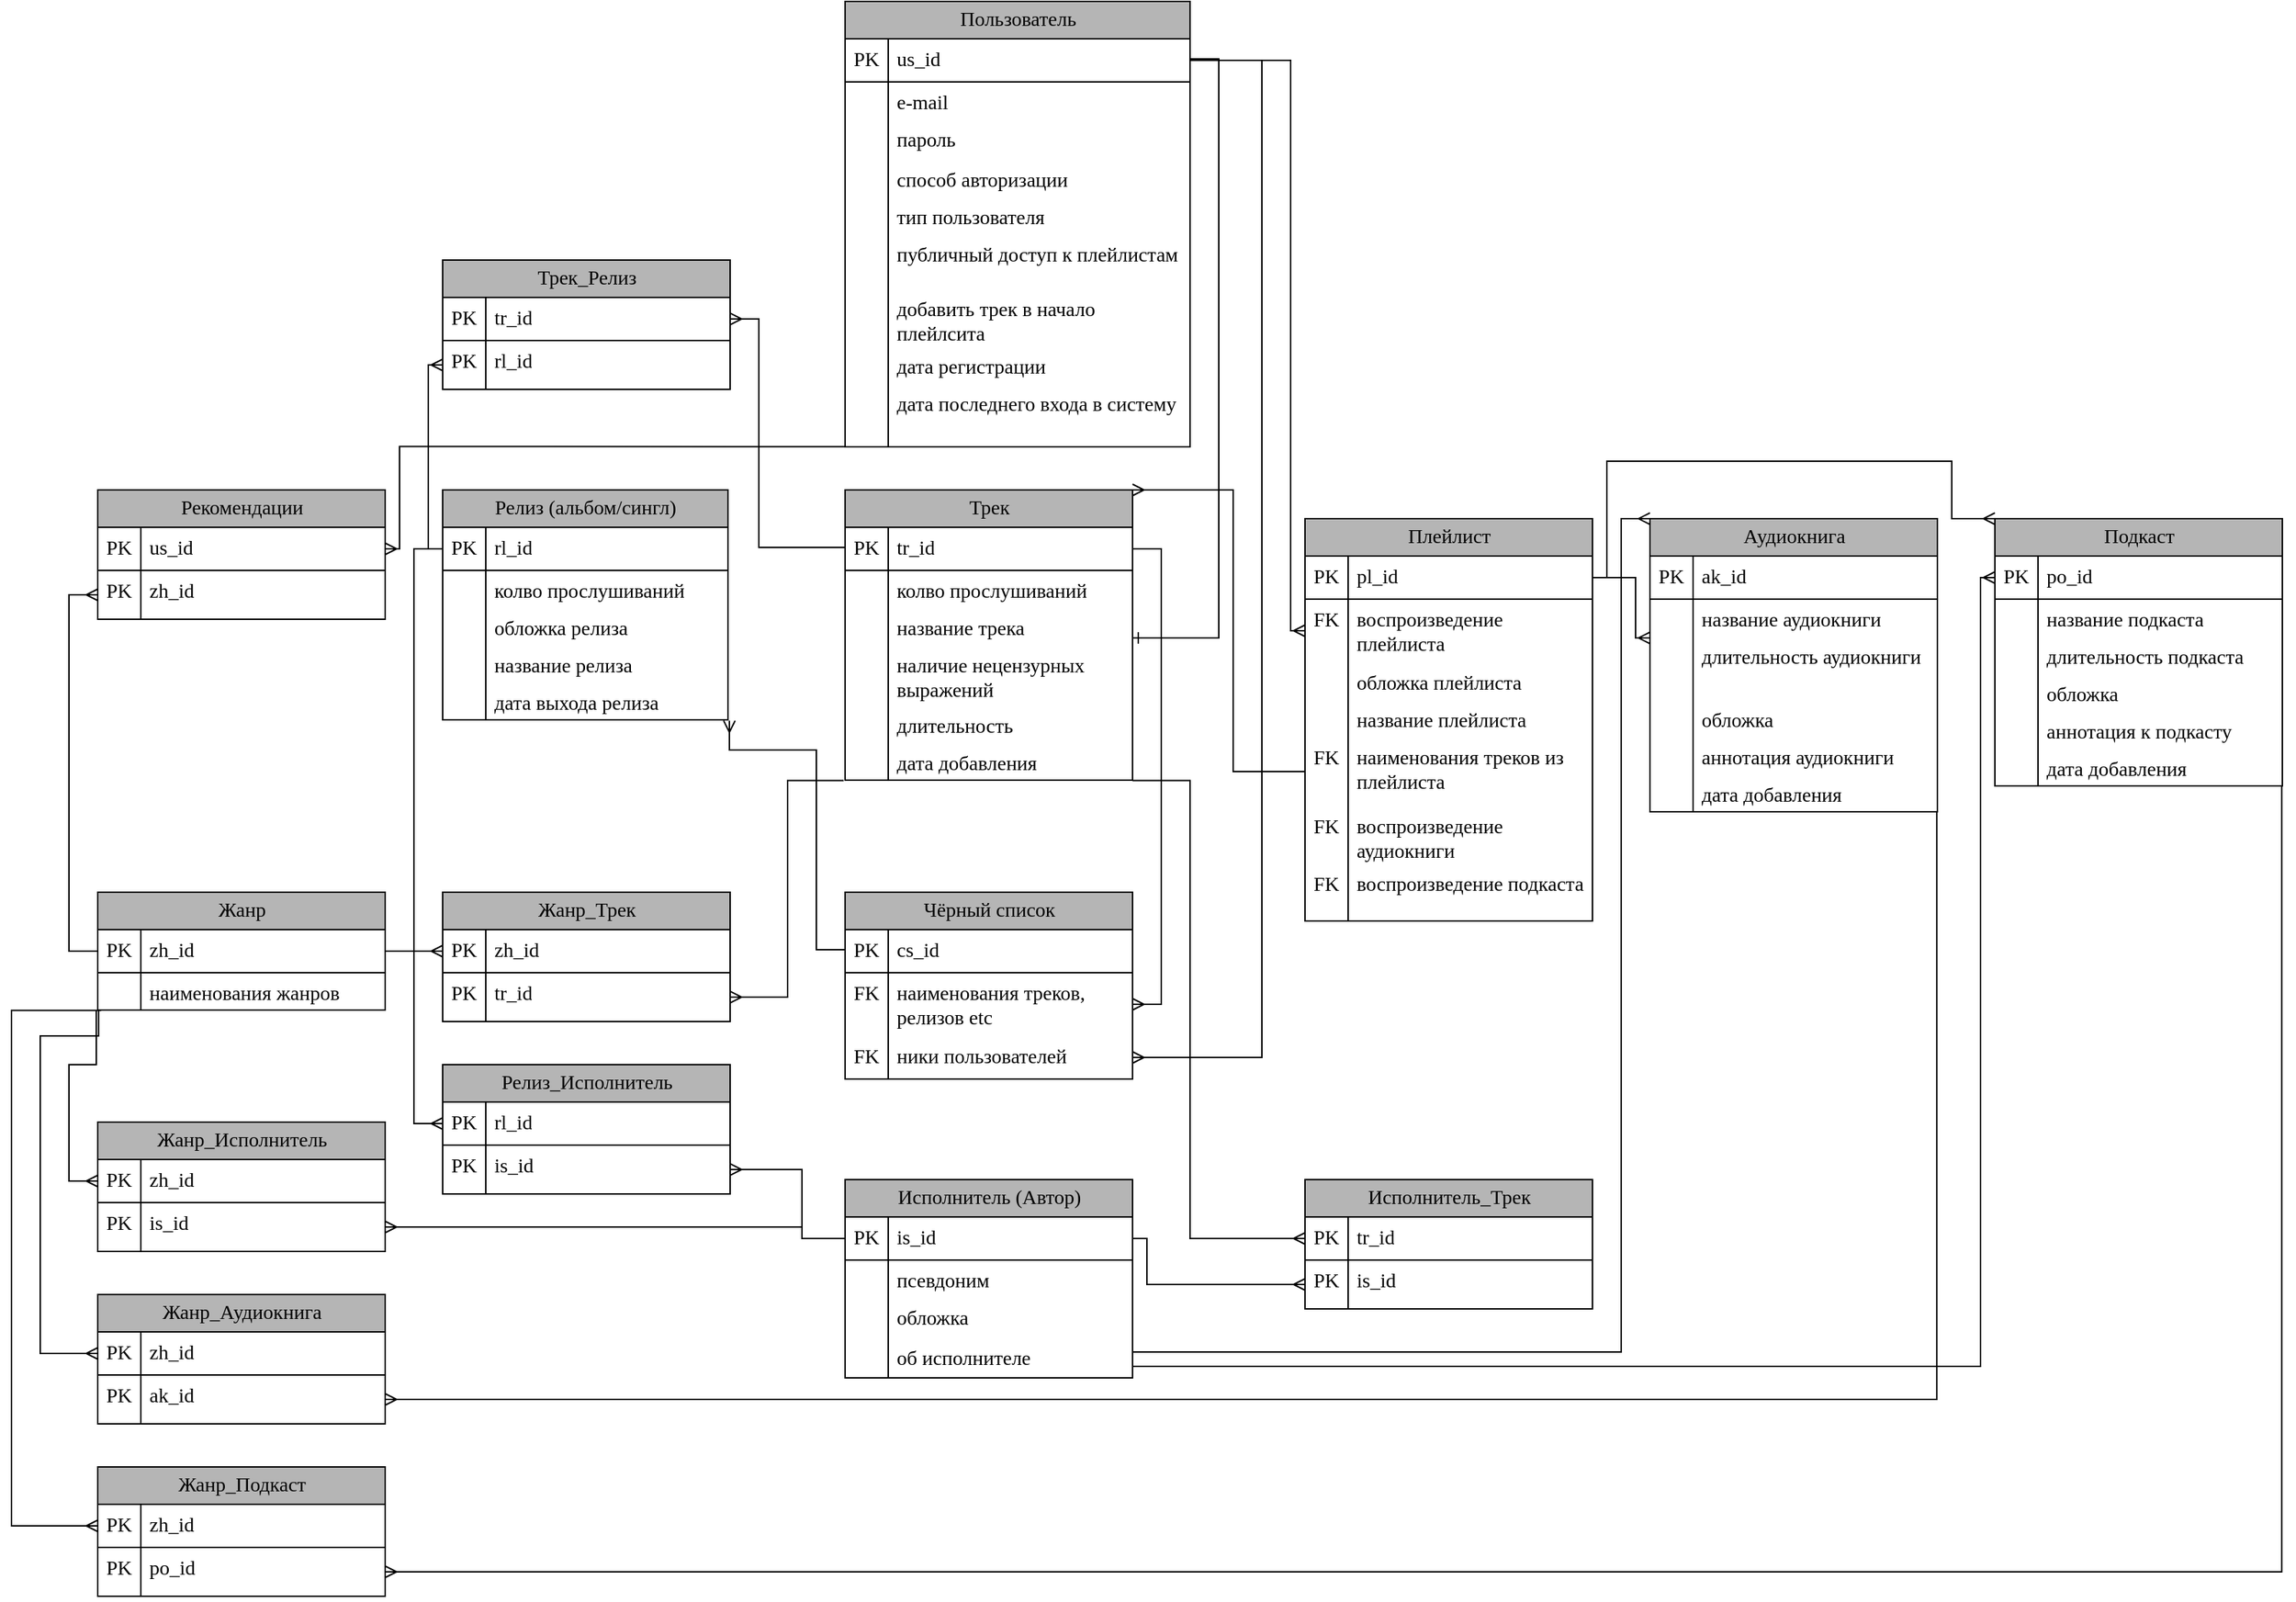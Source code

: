<mxfile version="22.0.0" type="device">
  <diagram name="ERD" id="HYp_p1XUPlImhcJ82iQN">
    <mxGraphModel dx="2062" dy="1909" grid="1" gridSize="10" guides="1" tooltips="1" connect="1" arrows="1" fold="1" page="1" pageScale="1" pageWidth="827" pageHeight="1169" math="0" shadow="0">
      <root>
        <mxCell id="0" />
        <mxCell id="1" parent="0" />
        <mxCell id="g7BAhuw-1Luew04nHd2x-1" value="&lt;font style=&quot;font-size: 14px;&quot;&gt;&lt;span style=&quot;font-size: 14px;&quot;&gt;Пользователь&lt;br style=&quot;font-size: 14px;&quot;&gt;&lt;/span&gt;&lt;/font&gt;" style="swimlane;html=1;fontStyle=0;childLayout=stackLayout;horizontal=1;startSize=26;fillColor=#B5B5B5;horizontalStack=0;resizeParent=1;resizeLast=0;collapsible=0;marginBottom=0;swimlaneFillColor=#ffffff;align=center;rounded=0;shadow=0;comic=0;labelBackgroundColor=none;strokeWidth=1;fontFamily=Comic Sans MS;fontSize=14;swimlaneLine=1;glass=0;" parent="1" vertex="1">
          <mxGeometry x="-240" y="-1140" width="240" height="310" as="geometry">
            <mxRectangle x="150" y="-190" width="130" height="26" as="alternateBounds" />
          </mxGeometry>
        </mxCell>
        <mxCell id="g7BAhuw-1Luew04nHd2x-4" value="us_id" style="shape=partialRectangle;top=0;left=0;right=0;bottom=1;html=1;align=left;verticalAlign=middle;fillColor=none;spacingLeft=34;spacingRight=4;whiteSpace=wrap;overflow=hidden;rotatable=0;points=[[0,0.5],[1,0.5]];portConstraint=eastwest;dropTarget=0;fontStyle=0;fontFamily=Comic Sans MS;fontSize=14;" parent="g7BAhuw-1Luew04nHd2x-1" vertex="1">
          <mxGeometry y="26" width="240" height="30" as="geometry" />
        </mxCell>
        <mxCell id="g7BAhuw-1Luew04nHd2x-5" value="PK" style="shape=partialRectangle;top=0;left=0;bottom=0;html=1;fillColor=none;align=left;verticalAlign=middle;spacingLeft=4;spacingRight=4;whiteSpace=wrap;overflow=hidden;rotatable=0;points=[];portConstraint=eastwest;part=1;fontFamily=Comic Sans MS;fontStyle=0;fontSize=14;" parent="g7BAhuw-1Luew04nHd2x-4" vertex="1" connectable="0">
          <mxGeometry width="30" height="30" as="geometry" />
        </mxCell>
        <mxCell id="ZPyoMJQ9cVF07_mu2YiL-34" value="e-mail" style="shape=partialRectangle;top=0;left=0;right=0;bottom=0;html=1;align=left;verticalAlign=top;fillColor=none;spacingLeft=34;spacingRight=4;whiteSpace=wrap;overflow=hidden;rotatable=0;points=[[0,0.5],[1,0.5]];portConstraint=eastwest;dropTarget=0;fontFamily=Comic Sans MS;fontStyle=0;fontSize=14;" parent="g7BAhuw-1Luew04nHd2x-1" vertex="1">
          <mxGeometry y="56" width="240" height="26" as="geometry" />
        </mxCell>
        <mxCell id="ZPyoMJQ9cVF07_mu2YiL-35" value="" style="shape=partialRectangle;top=0;left=0;bottom=0;html=1;fillColor=none;align=left;verticalAlign=top;spacingLeft=4;spacingRight=4;whiteSpace=wrap;overflow=hidden;rotatable=0;points=[];portConstraint=eastwest;part=1;fontFamily=Comic Sans MS;fontStyle=0;fontSize=14;" parent="ZPyoMJQ9cVF07_mu2YiL-34" vertex="1" connectable="0">
          <mxGeometry width="30" height="26" as="geometry" />
        </mxCell>
        <mxCell id="ZPyoMJQ9cVF07_mu2YiL-36" value="пароль" style="shape=partialRectangle;top=0;left=0;right=0;bottom=0;html=1;align=left;verticalAlign=top;fillColor=none;spacingLeft=34;spacingRight=4;whiteSpace=wrap;overflow=hidden;rotatable=0;points=[[0,0.5],[1,0.5]];portConstraint=eastwest;dropTarget=0;fontFamily=Comic Sans MS;fontStyle=0;fontSize=14;" parent="g7BAhuw-1Luew04nHd2x-1" vertex="1">
          <mxGeometry y="82" width="240" height="28" as="geometry" />
        </mxCell>
        <mxCell id="ZPyoMJQ9cVF07_mu2YiL-37" value="" style="shape=partialRectangle;top=0;left=0;bottom=0;html=1;fillColor=none;align=left;verticalAlign=top;spacingLeft=4;spacingRight=4;whiteSpace=wrap;overflow=hidden;rotatable=0;points=[];portConstraint=eastwest;part=1;fontFamily=Comic Sans MS;fontStyle=0;fontSize=14;" parent="ZPyoMJQ9cVF07_mu2YiL-36" vertex="1" connectable="0">
          <mxGeometry width="30" height="28" as="geometry" />
        </mxCell>
        <mxCell id="ZPyoMJQ9cVF07_mu2YiL-188" value="способ авторизации" style="shape=partialRectangle;top=0;left=0;right=0;bottom=0;html=1;align=left;verticalAlign=top;fillColor=none;spacingLeft=34;spacingRight=4;whiteSpace=wrap;overflow=hidden;rotatable=0;points=[[0,0.5],[1,0.5]];portConstraint=eastwest;dropTarget=0;fontFamily=Comic Sans MS;fontStyle=0;fontSize=14;" parent="g7BAhuw-1Luew04nHd2x-1" vertex="1">
          <mxGeometry y="110" width="240" height="26" as="geometry" />
        </mxCell>
        <mxCell id="ZPyoMJQ9cVF07_mu2YiL-189" value="" style="shape=partialRectangle;top=0;left=0;bottom=0;html=1;fillColor=none;align=left;verticalAlign=top;spacingLeft=4;spacingRight=4;whiteSpace=wrap;overflow=hidden;rotatable=0;points=[];portConstraint=eastwest;part=1;fontFamily=Comic Sans MS;fontStyle=0;fontSize=14;" parent="ZPyoMJQ9cVF07_mu2YiL-188" vertex="1" connectable="0">
          <mxGeometry width="30" height="26" as="geometry" />
        </mxCell>
        <mxCell id="y2evc0tYfmdRqcm9cv95-1" value="тип пользователя" style="shape=partialRectangle;top=0;left=0;right=0;bottom=0;html=1;align=left;verticalAlign=top;fillColor=none;spacingLeft=34;spacingRight=4;whiteSpace=wrap;overflow=hidden;rotatable=0;points=[[0,0.5],[1,0.5]];portConstraint=eastwest;dropTarget=0;fontFamily=Comic Sans MS;fontStyle=0;fontSize=14;" parent="g7BAhuw-1Luew04nHd2x-1" vertex="1">
          <mxGeometry y="136" width="240" height="26" as="geometry" />
        </mxCell>
        <mxCell id="y2evc0tYfmdRqcm9cv95-2" value="" style="shape=partialRectangle;top=0;left=0;bottom=0;html=1;fillColor=none;align=left;verticalAlign=top;spacingLeft=4;spacingRight=4;whiteSpace=wrap;overflow=hidden;rotatable=0;points=[];portConstraint=eastwest;part=1;fontFamily=Comic Sans MS;fontStyle=0;fontSize=14;" parent="y2evc0tYfmdRqcm9cv95-1" vertex="1" connectable="0">
          <mxGeometry width="30" height="26" as="geometry" />
        </mxCell>
        <mxCell id="y2evc0tYfmdRqcm9cv95-44" value="публичный доступ к плейлистам" style="shape=partialRectangle;top=0;left=0;right=0;bottom=0;html=1;align=left;verticalAlign=top;fillColor=none;spacingLeft=34;spacingRight=4;whiteSpace=wrap;overflow=hidden;rotatable=0;points=[[0,0.5],[1,0.5]];portConstraint=eastwest;dropTarget=0;fontFamily=Comic Sans MS;fontStyle=0;fontSize=14;" parent="g7BAhuw-1Luew04nHd2x-1" vertex="1">
          <mxGeometry y="162" width="240" height="38" as="geometry" />
        </mxCell>
        <mxCell id="y2evc0tYfmdRqcm9cv95-45" value="" style="shape=partialRectangle;top=0;left=0;bottom=0;html=1;fillColor=none;align=left;verticalAlign=top;spacingLeft=4;spacingRight=4;whiteSpace=wrap;overflow=hidden;rotatable=0;points=[];portConstraint=eastwest;part=1;fontFamily=Comic Sans MS;fontStyle=0;fontSize=14;" parent="y2evc0tYfmdRqcm9cv95-44" vertex="1" connectable="0">
          <mxGeometry width="30" height="38" as="geometry" />
        </mxCell>
        <mxCell id="y2evc0tYfmdRqcm9cv95-46" value="добавить трек в начало плейлсита" style="shape=partialRectangle;top=0;left=0;right=0;bottom=0;html=1;align=left;verticalAlign=top;fillColor=none;spacingLeft=34;spacingRight=4;whiteSpace=wrap;overflow=hidden;rotatable=0;points=[[0,0.5],[1,0.5]];portConstraint=eastwest;dropTarget=0;fontFamily=Comic Sans MS;fontStyle=0;fontSize=14;" parent="g7BAhuw-1Luew04nHd2x-1" vertex="1">
          <mxGeometry y="200" width="240" height="40" as="geometry" />
        </mxCell>
        <mxCell id="y2evc0tYfmdRqcm9cv95-47" value="" style="shape=partialRectangle;top=0;left=0;bottom=0;html=1;fillColor=none;align=left;verticalAlign=top;spacingLeft=4;spacingRight=4;whiteSpace=wrap;overflow=hidden;rotatable=0;points=[];portConstraint=eastwest;part=1;fontFamily=Comic Sans MS;fontStyle=0;fontSize=14;" parent="y2evc0tYfmdRqcm9cv95-46" vertex="1" connectable="0">
          <mxGeometry width="30" height="40" as="geometry" />
        </mxCell>
        <mxCell id="leLhjkaYIGKBloYr8Kqj-2" value="дата регистрации" style="shape=partialRectangle;top=0;left=0;right=0;bottom=0;html=1;align=left;verticalAlign=top;fillColor=none;spacingLeft=34;spacingRight=4;whiteSpace=wrap;overflow=hidden;rotatable=0;points=[[0,0.5],[1,0.5]];portConstraint=eastwest;dropTarget=0;fontFamily=Comic Sans MS;fontStyle=0;fontSize=14;" parent="g7BAhuw-1Luew04nHd2x-1" vertex="1">
          <mxGeometry y="240" width="240" height="26" as="geometry" />
        </mxCell>
        <mxCell id="leLhjkaYIGKBloYr8Kqj-3" value="" style="shape=partialRectangle;top=0;left=0;bottom=0;html=1;fillColor=none;align=left;verticalAlign=top;spacingLeft=4;spacingRight=4;whiteSpace=wrap;overflow=hidden;rotatable=0;points=[];portConstraint=eastwest;part=1;fontFamily=Comic Sans MS;fontStyle=0;fontSize=14;" parent="leLhjkaYIGKBloYr8Kqj-2" vertex="1" connectable="0">
          <mxGeometry width="30" height="26" as="geometry" />
        </mxCell>
        <mxCell id="leLhjkaYIGKBloYr8Kqj-4" value="дата последнего входа в систему" style="shape=partialRectangle;top=0;left=0;right=0;bottom=0;html=1;align=left;verticalAlign=top;fillColor=none;spacingLeft=34;spacingRight=4;whiteSpace=wrap;overflow=hidden;rotatable=0;points=[[0,0.5],[1,0.5]];portConstraint=eastwest;dropTarget=0;fontFamily=Comic Sans MS;fontStyle=0;fontSize=14;" parent="g7BAhuw-1Luew04nHd2x-1" vertex="1">
          <mxGeometry y="266" width="240" height="44" as="geometry" />
        </mxCell>
        <mxCell id="leLhjkaYIGKBloYr8Kqj-5" value="" style="shape=partialRectangle;top=0;left=0;bottom=0;html=1;fillColor=none;align=left;verticalAlign=top;spacingLeft=4;spacingRight=4;whiteSpace=wrap;overflow=hidden;rotatable=0;points=[];portConstraint=eastwest;part=1;fontFamily=Comic Sans MS;fontStyle=0;fontSize=14;" parent="leLhjkaYIGKBloYr8Kqj-4" vertex="1" connectable="0">
          <mxGeometry width="30" height="44" as="geometry" />
        </mxCell>
        <mxCell id="ZPyoMJQ9cVF07_mu2YiL-7" value="&lt;font style=&quot;font-size: 14px;&quot;&gt;&lt;span style=&quot;font-size: 14px;&quot;&gt;Релиз (альбом/сингл)&lt;/span&gt;&lt;/font&gt;" style="swimlane;html=1;fontStyle=0;childLayout=stackLayout;horizontal=1;startSize=26;fillColor=#B5B5B5;horizontalStack=0;resizeParent=1;resizeLast=0;collapsible=0;marginBottom=0;swimlaneFillColor=#ffffff;align=center;rounded=0;shadow=0;comic=0;labelBackgroundColor=none;strokeWidth=1;fontFamily=Comic Sans MS;fontSize=14;swimlaneLine=1;glass=0;" parent="1" vertex="1">
          <mxGeometry x="-520" y="-800" width="198.5" height="160" as="geometry">
            <mxRectangle x="150" y="-190" width="130" height="26" as="alternateBounds" />
          </mxGeometry>
        </mxCell>
        <mxCell id="ZPyoMJQ9cVF07_mu2YiL-8" value="rl_id" style="shape=partialRectangle;top=0;left=0;right=0;bottom=1;html=1;align=left;verticalAlign=middle;fillColor=none;spacingLeft=34;spacingRight=4;whiteSpace=wrap;overflow=hidden;rotatable=0;points=[[0,0.5],[1,0.5]];portConstraint=eastwest;dropTarget=0;fontStyle=0;fontFamily=Comic Sans MS;fontSize=14;" parent="ZPyoMJQ9cVF07_mu2YiL-7" vertex="1">
          <mxGeometry y="26" width="198.5" height="30" as="geometry" />
        </mxCell>
        <mxCell id="ZPyoMJQ9cVF07_mu2YiL-9" value="PK" style="shape=partialRectangle;top=0;left=0;bottom=0;html=1;fillColor=none;align=left;verticalAlign=middle;spacingLeft=4;spacingRight=4;whiteSpace=wrap;overflow=hidden;rotatable=0;points=[];portConstraint=eastwest;part=1;fontFamily=Comic Sans MS;fontStyle=0;fontSize=14;" parent="ZPyoMJQ9cVF07_mu2YiL-8" vertex="1" connectable="0">
          <mxGeometry width="30" height="30" as="geometry" />
        </mxCell>
        <mxCell id="ZPyoMJQ9cVF07_mu2YiL-42" value="колво прослушиваний" style="shape=partialRectangle;top=0;left=0;right=0;bottom=0;html=1;align=left;verticalAlign=top;fillColor=none;spacingLeft=34;spacingRight=4;whiteSpace=wrap;overflow=hidden;rotatable=0;points=[[0,0.5],[1,0.5]];portConstraint=eastwest;dropTarget=0;fontFamily=Comic Sans MS;fontStyle=0;fontSize=14;" parent="ZPyoMJQ9cVF07_mu2YiL-7" vertex="1">
          <mxGeometry y="56" width="198.5" height="26" as="geometry" />
        </mxCell>
        <mxCell id="ZPyoMJQ9cVF07_mu2YiL-43" value="" style="shape=partialRectangle;top=0;left=0;bottom=0;html=1;fillColor=none;align=left;verticalAlign=top;spacingLeft=4;spacingRight=4;whiteSpace=wrap;overflow=hidden;rotatable=0;points=[];portConstraint=eastwest;part=1;fontFamily=Comic Sans MS;fontStyle=0;fontSize=14;" parent="ZPyoMJQ9cVF07_mu2YiL-42" vertex="1" connectable="0">
          <mxGeometry width="30" height="26" as="geometry" />
        </mxCell>
        <mxCell id="ZPyoMJQ9cVF07_mu2YiL-56" value="обложка релиза" style="shape=partialRectangle;top=0;left=0;right=0;bottom=0;html=1;align=left;verticalAlign=top;fillColor=none;spacingLeft=34;spacingRight=4;whiteSpace=wrap;overflow=hidden;rotatable=0;points=[[0,0.5],[1,0.5]];portConstraint=eastwest;dropTarget=0;fontFamily=Comic Sans MS;fontStyle=0;fontSize=14;" parent="ZPyoMJQ9cVF07_mu2YiL-7" vertex="1">
          <mxGeometry y="82" width="198.5" height="26" as="geometry" />
        </mxCell>
        <mxCell id="ZPyoMJQ9cVF07_mu2YiL-57" value="" style="shape=partialRectangle;top=0;left=0;bottom=0;html=1;fillColor=none;align=left;verticalAlign=top;spacingLeft=4;spacingRight=4;whiteSpace=wrap;overflow=hidden;rotatable=0;points=[];portConstraint=eastwest;part=1;fontFamily=Comic Sans MS;fontStyle=0;fontSize=14;" parent="ZPyoMJQ9cVF07_mu2YiL-56" vertex="1" connectable="0">
          <mxGeometry width="30" height="26" as="geometry" />
        </mxCell>
        <mxCell id="ZPyoMJQ9cVF07_mu2YiL-58" value="название релиза" style="shape=partialRectangle;top=0;left=0;right=0;bottom=0;html=1;align=left;verticalAlign=top;fillColor=none;spacingLeft=34;spacingRight=4;whiteSpace=wrap;overflow=hidden;rotatable=0;points=[[0,0.5],[1,0.5]];portConstraint=eastwest;dropTarget=0;fontFamily=Comic Sans MS;fontStyle=0;fontSize=14;" parent="ZPyoMJQ9cVF07_mu2YiL-7" vertex="1">
          <mxGeometry y="108" width="198.5" height="26" as="geometry" />
        </mxCell>
        <mxCell id="ZPyoMJQ9cVF07_mu2YiL-59" value="" style="shape=partialRectangle;top=0;left=0;bottom=0;html=1;fillColor=none;align=left;verticalAlign=top;spacingLeft=4;spacingRight=4;whiteSpace=wrap;overflow=hidden;rotatable=0;points=[];portConstraint=eastwest;part=1;fontFamily=Comic Sans MS;fontStyle=0;fontSize=14;" parent="ZPyoMJQ9cVF07_mu2YiL-58" vertex="1" connectable="0">
          <mxGeometry width="30" height="26" as="geometry" />
        </mxCell>
        <mxCell id="ZPyoMJQ9cVF07_mu2YiL-184" value="дата выхода релиза" style="shape=partialRectangle;top=0;left=0;right=0;bottom=0;html=1;align=left;verticalAlign=top;fillColor=none;spacingLeft=34;spacingRight=4;whiteSpace=wrap;overflow=hidden;rotatable=0;points=[[0,0.5],[1,0.5]];portConstraint=eastwest;dropTarget=0;fontFamily=Comic Sans MS;fontStyle=0;fontSize=14;" parent="ZPyoMJQ9cVF07_mu2YiL-7" vertex="1">
          <mxGeometry y="134" width="198.5" height="26" as="geometry" />
        </mxCell>
        <mxCell id="ZPyoMJQ9cVF07_mu2YiL-185" value="" style="shape=partialRectangle;top=0;left=0;bottom=0;html=1;fillColor=none;align=left;verticalAlign=top;spacingLeft=4;spacingRight=4;whiteSpace=wrap;overflow=hidden;rotatable=0;points=[];portConstraint=eastwest;part=1;fontFamily=Comic Sans MS;fontStyle=0;fontSize=14;" parent="ZPyoMJQ9cVF07_mu2YiL-184" vertex="1" connectable="0">
          <mxGeometry width="30" height="26" as="geometry" />
        </mxCell>
        <mxCell id="ZPyoMJQ9cVF07_mu2YiL-12" value="&lt;font style=&quot;font-size: 14px;&quot;&gt;&lt;span style=&quot;font-size: 14px;&quot;&gt;Трек&lt;/span&gt;&lt;/font&gt;" style="swimlane;html=1;fontStyle=0;childLayout=stackLayout;horizontal=1;startSize=26;fillColor=#B5B5B5;horizontalStack=0;resizeParent=1;resizeLast=0;collapsible=0;marginBottom=0;swimlaneFillColor=#ffffff;align=center;rounded=0;shadow=0;comic=0;labelBackgroundColor=none;strokeWidth=1;fontFamily=Comic Sans MS;fontSize=14;swimlaneLine=1;glass=0;" parent="1" vertex="1">
          <mxGeometry x="-240" y="-800" width="200" height="202" as="geometry">
            <mxRectangle x="150" y="-190" width="130" height="26" as="alternateBounds" />
          </mxGeometry>
        </mxCell>
        <mxCell id="ZPyoMJQ9cVF07_mu2YiL-13" value="tr_id" style="shape=partialRectangle;top=0;left=0;right=0;bottom=1;html=1;align=left;verticalAlign=middle;fillColor=none;spacingLeft=34;spacingRight=4;whiteSpace=wrap;overflow=hidden;rotatable=0;points=[[0,0.5],[1,0.5]];portConstraint=eastwest;dropTarget=0;fontStyle=0;fontFamily=Comic Sans MS;fontSize=14;" parent="ZPyoMJQ9cVF07_mu2YiL-12" vertex="1">
          <mxGeometry y="26" width="200" height="30" as="geometry" />
        </mxCell>
        <mxCell id="ZPyoMJQ9cVF07_mu2YiL-14" value="PK" style="shape=partialRectangle;top=0;left=0;bottom=0;html=1;fillColor=none;align=left;verticalAlign=middle;spacingLeft=4;spacingRight=4;whiteSpace=wrap;overflow=hidden;rotatable=0;points=[];portConstraint=eastwest;part=1;fontFamily=Comic Sans MS;fontStyle=0;fontSize=14;" parent="ZPyoMJQ9cVF07_mu2YiL-13" vertex="1" connectable="0">
          <mxGeometry width="30" height="30" as="geometry" />
        </mxCell>
        <mxCell id="ZPyoMJQ9cVF07_mu2YiL-64" value="колво прослушиваний" style="shape=partialRectangle;top=0;left=0;right=0;bottom=0;html=1;align=left;verticalAlign=top;fillColor=none;spacingLeft=34;spacingRight=4;whiteSpace=wrap;overflow=hidden;rotatable=0;points=[[0,0.5],[1,0.5]];portConstraint=eastwest;dropTarget=0;fontFamily=Comic Sans MS;fontStyle=0;fontSize=14;" parent="ZPyoMJQ9cVF07_mu2YiL-12" vertex="1">
          <mxGeometry y="56" width="200" height="26" as="geometry" />
        </mxCell>
        <mxCell id="ZPyoMJQ9cVF07_mu2YiL-65" value="" style="shape=partialRectangle;top=0;left=0;bottom=0;html=1;fillColor=none;align=left;verticalAlign=top;spacingLeft=4;spacingRight=4;whiteSpace=wrap;overflow=hidden;rotatable=0;points=[];portConstraint=eastwest;part=1;fontFamily=Comic Sans MS;fontStyle=0;fontSize=14;" parent="ZPyoMJQ9cVF07_mu2YiL-64" vertex="1" connectable="0">
          <mxGeometry width="30" height="26" as="geometry" />
        </mxCell>
        <mxCell id="ZPyoMJQ9cVF07_mu2YiL-70" value="название трека" style="shape=partialRectangle;top=0;left=0;right=0;bottom=0;html=1;align=left;verticalAlign=top;fillColor=none;spacingLeft=34;spacingRight=4;whiteSpace=wrap;overflow=hidden;rotatable=0;points=[[0,0.5],[1,0.5]];portConstraint=eastwest;dropTarget=0;fontFamily=Comic Sans MS;fontStyle=0;fontSize=14;" parent="ZPyoMJQ9cVF07_mu2YiL-12" vertex="1">
          <mxGeometry y="82" width="200" height="26" as="geometry" />
        </mxCell>
        <mxCell id="ZPyoMJQ9cVF07_mu2YiL-71" value="" style="shape=partialRectangle;top=0;left=0;bottom=0;html=1;fillColor=none;align=left;verticalAlign=top;spacingLeft=4;spacingRight=4;whiteSpace=wrap;overflow=hidden;rotatable=0;points=[];portConstraint=eastwest;part=1;fontFamily=Comic Sans MS;fontStyle=0;fontSize=14;" parent="ZPyoMJQ9cVF07_mu2YiL-70" vertex="1" connectable="0">
          <mxGeometry width="30" height="26" as="geometry" />
        </mxCell>
        <mxCell id="ZPyoMJQ9cVF07_mu2YiL-82" value="наличие нецензурных выражений" style="shape=partialRectangle;top=0;left=0;right=0;bottom=0;html=1;align=left;verticalAlign=top;fillColor=none;spacingLeft=34;spacingRight=4;whiteSpace=wrap;overflow=hidden;rotatable=0;points=[[0,0.5],[1,0.5]];portConstraint=eastwest;dropTarget=0;fontFamily=Comic Sans MS;fontStyle=0;fontSize=14;" parent="ZPyoMJQ9cVF07_mu2YiL-12" vertex="1">
          <mxGeometry y="108" width="200" height="42" as="geometry" />
        </mxCell>
        <mxCell id="ZPyoMJQ9cVF07_mu2YiL-83" value="" style="shape=partialRectangle;top=0;left=0;bottom=0;html=1;fillColor=none;align=left;verticalAlign=top;spacingLeft=4;spacingRight=4;whiteSpace=wrap;overflow=hidden;rotatable=0;points=[];portConstraint=eastwest;part=1;fontFamily=Comic Sans MS;fontStyle=0;fontSize=14;" parent="ZPyoMJQ9cVF07_mu2YiL-82" vertex="1" connectable="0">
          <mxGeometry width="30" height="42" as="geometry" />
        </mxCell>
        <mxCell id="ZPyoMJQ9cVF07_mu2YiL-84" value="длительность" style="shape=partialRectangle;top=0;left=0;right=0;bottom=0;html=1;align=left;verticalAlign=top;fillColor=none;spacingLeft=34;spacingRight=4;whiteSpace=wrap;overflow=hidden;rotatable=0;points=[[0,0.5],[1,0.5]];portConstraint=eastwest;dropTarget=0;fontFamily=Comic Sans MS;fontStyle=0;fontSize=14;" parent="ZPyoMJQ9cVF07_mu2YiL-12" vertex="1">
          <mxGeometry y="150" width="200" height="26" as="geometry" />
        </mxCell>
        <mxCell id="ZPyoMJQ9cVF07_mu2YiL-85" value="" style="shape=partialRectangle;top=0;left=0;bottom=0;html=1;fillColor=none;align=left;verticalAlign=top;spacingLeft=4;spacingRight=4;whiteSpace=wrap;overflow=hidden;rotatable=0;points=[];portConstraint=eastwest;part=1;fontFamily=Comic Sans MS;fontStyle=0;fontSize=14;" parent="ZPyoMJQ9cVF07_mu2YiL-84" vertex="1" connectable="0">
          <mxGeometry width="30" height="26" as="geometry" />
        </mxCell>
        <mxCell id="XLTnlihaXixJzM0KNJPs-35" value="дата добавления" style="shape=partialRectangle;top=0;left=0;right=0;bottom=0;html=1;align=left;verticalAlign=top;fillColor=none;spacingLeft=34;spacingRight=4;whiteSpace=wrap;overflow=hidden;rotatable=0;points=[[0,0.5],[1,0.5]];portConstraint=eastwest;dropTarget=0;fontFamily=Comic Sans MS;fontStyle=0;fontSize=14;" parent="ZPyoMJQ9cVF07_mu2YiL-12" vertex="1">
          <mxGeometry y="176" width="200" height="26" as="geometry" />
        </mxCell>
        <mxCell id="XLTnlihaXixJzM0KNJPs-36" value="" style="shape=partialRectangle;top=0;left=0;bottom=0;html=1;fillColor=none;align=left;verticalAlign=top;spacingLeft=4;spacingRight=4;whiteSpace=wrap;overflow=hidden;rotatable=0;points=[];portConstraint=eastwest;part=1;fontFamily=Comic Sans MS;fontStyle=0;fontSize=14;" parent="XLTnlihaXixJzM0KNJPs-35" vertex="1" connectable="0">
          <mxGeometry width="30" height="26" as="geometry" />
        </mxCell>
        <mxCell id="ZPyoMJQ9cVF07_mu2YiL-18" value="" style="edgeStyle=orthogonalEdgeStyle;fontSize=14;html=1;endArrow=ERmany;rounded=0;exitX=0;exitY=0.5;exitDx=0;exitDy=0;entryX=0;entryY=0.5;entryDx=0;entryDy=0;fontFamily=Comic Sans MS;" parent="1" source="ZPyoMJQ9cVF07_mu2YiL-8" target="gXBiA0C2qB-c5MYoIaJP-4" edge="1">
          <mxGeometry width="100" height="100" relative="1" as="geometry">
            <mxPoint x="-393" y="-530" as="sourcePoint" />
            <mxPoint x="-240" y="-710" as="targetPoint" />
            <Array as="points">
              <mxPoint x="-530" y="-759" />
              <mxPoint x="-530" y="-887" />
            </Array>
          </mxGeometry>
        </mxCell>
        <mxCell id="ZPyoMJQ9cVF07_mu2YiL-108" value="&lt;font style=&quot;font-size: 14px;&quot;&gt;&lt;span style=&quot;font-size: 14px;&quot;&gt;Плейлист&lt;/span&gt;&lt;/font&gt;" style="swimlane;html=1;fontStyle=0;childLayout=stackLayout;horizontal=1;startSize=26;fillColor=#B5B5B5;horizontalStack=0;resizeParent=1;resizeLast=0;collapsible=0;marginBottom=0;swimlaneFillColor=#ffffff;align=center;rounded=0;shadow=0;comic=0;labelBackgroundColor=none;strokeWidth=1;fontFamily=Comic Sans MS;fontSize=14;swimlaneLine=1;glass=0;" parent="1" vertex="1">
          <mxGeometry x="80" y="-780" width="200" height="280" as="geometry">
            <mxRectangle x="150" y="-190" width="130" height="26" as="alternateBounds" />
          </mxGeometry>
        </mxCell>
        <mxCell id="ZPyoMJQ9cVF07_mu2YiL-109" value="pl_id" style="shape=partialRectangle;top=0;left=0;right=0;bottom=1;html=1;align=left;verticalAlign=middle;fillColor=none;spacingLeft=34;spacingRight=4;whiteSpace=wrap;overflow=hidden;rotatable=0;points=[[0,0.5],[1,0.5]];portConstraint=eastwest;dropTarget=0;fontStyle=0;fontFamily=Comic Sans MS;fontSize=14;" parent="ZPyoMJQ9cVF07_mu2YiL-108" vertex="1">
          <mxGeometry y="26" width="200" height="30" as="geometry" />
        </mxCell>
        <mxCell id="ZPyoMJQ9cVF07_mu2YiL-110" value="PK" style="shape=partialRectangle;top=0;left=0;bottom=0;html=1;fillColor=none;align=left;verticalAlign=middle;spacingLeft=4;spacingRight=4;whiteSpace=wrap;overflow=hidden;rotatable=0;points=[];portConstraint=eastwest;part=1;fontFamily=Comic Sans MS;fontStyle=0;fontSize=14;" parent="ZPyoMJQ9cVF07_mu2YiL-109" vertex="1" connectable="0">
          <mxGeometry width="30" height="30" as="geometry" />
        </mxCell>
        <mxCell id="ZPyoMJQ9cVF07_mu2YiL-111" value="воспроизведение плейлиста" style="shape=partialRectangle;top=0;left=0;right=0;bottom=0;html=1;align=left;verticalAlign=top;fillColor=none;spacingLeft=34;spacingRight=4;whiteSpace=wrap;overflow=hidden;rotatable=0;points=[[0,0.5],[1,0.5]];portConstraint=eastwest;dropTarget=0;fontFamily=Comic Sans MS;fontStyle=0;fontSize=14;" parent="ZPyoMJQ9cVF07_mu2YiL-108" vertex="1">
          <mxGeometry y="56" width="200" height="44" as="geometry" />
        </mxCell>
        <mxCell id="ZPyoMJQ9cVF07_mu2YiL-112" value="FK" style="shape=partialRectangle;top=0;left=0;bottom=0;html=1;fillColor=none;align=left;verticalAlign=top;spacingLeft=4;spacingRight=4;whiteSpace=wrap;overflow=hidden;rotatable=0;points=[];portConstraint=eastwest;part=1;fontFamily=Comic Sans MS;fontStyle=0;fontSize=14;" parent="ZPyoMJQ9cVF07_mu2YiL-111" vertex="1" connectable="0">
          <mxGeometry width="30" height="44" as="geometry" />
        </mxCell>
        <mxCell id="ZPyoMJQ9cVF07_mu2YiL-162" value="обложка плейлиста" style="shape=partialRectangle;top=0;left=0;right=0;bottom=0;html=1;align=left;verticalAlign=top;fillColor=none;spacingLeft=34;spacingRight=4;whiteSpace=wrap;overflow=hidden;rotatable=0;points=[[0,0.5],[1,0.5]];portConstraint=eastwest;dropTarget=0;fontFamily=Comic Sans MS;fontStyle=0;fontSize=14;" parent="ZPyoMJQ9cVF07_mu2YiL-108" vertex="1">
          <mxGeometry y="100" width="200" height="26" as="geometry" />
        </mxCell>
        <mxCell id="ZPyoMJQ9cVF07_mu2YiL-163" value="" style="shape=partialRectangle;top=0;left=0;bottom=0;html=1;fillColor=none;align=left;verticalAlign=top;spacingLeft=4;spacingRight=4;whiteSpace=wrap;overflow=hidden;rotatable=0;points=[];portConstraint=eastwest;part=1;fontFamily=Comic Sans MS;fontStyle=0;fontSize=14;" parent="ZPyoMJQ9cVF07_mu2YiL-162" vertex="1" connectable="0">
          <mxGeometry width="30" height="26" as="geometry" />
        </mxCell>
        <mxCell id="ZPyoMJQ9cVF07_mu2YiL-113" value="название плейлиста" style="shape=partialRectangle;top=0;left=0;right=0;bottom=0;html=1;align=left;verticalAlign=top;fillColor=none;spacingLeft=34;spacingRight=4;whiteSpace=wrap;overflow=hidden;rotatable=0;points=[[0,0.5],[1,0.5]];portConstraint=eastwest;dropTarget=0;fontFamily=Comic Sans MS;fontStyle=0;fontSize=14;" parent="ZPyoMJQ9cVF07_mu2YiL-108" vertex="1">
          <mxGeometry y="126" width="200" height="26" as="geometry" />
        </mxCell>
        <mxCell id="ZPyoMJQ9cVF07_mu2YiL-114" value="" style="shape=partialRectangle;top=0;left=0;bottom=0;html=1;fillColor=none;align=left;verticalAlign=top;spacingLeft=4;spacingRight=4;whiteSpace=wrap;overflow=hidden;rotatable=0;points=[];portConstraint=eastwest;part=1;fontFamily=Comic Sans MS;fontStyle=0;fontSize=14;" parent="ZPyoMJQ9cVF07_mu2YiL-113" vertex="1" connectable="0">
          <mxGeometry width="30" height="26" as="geometry" />
        </mxCell>
        <mxCell id="XLTnlihaXixJzM0KNJPs-10" value="наименования треков из плейлиста" style="shape=partialRectangle;top=0;left=0;right=0;bottom=0;html=1;align=left;verticalAlign=top;fillColor=none;spacingLeft=34;spacingRight=4;whiteSpace=wrap;overflow=hidden;rotatable=0;points=[[0,0.5],[1,0.5]];portConstraint=eastwest;dropTarget=0;fontFamily=Comic Sans MS;fontStyle=0;fontSize=14;" parent="ZPyoMJQ9cVF07_mu2YiL-108" vertex="1">
          <mxGeometry y="152" width="200" height="48" as="geometry" />
        </mxCell>
        <mxCell id="XLTnlihaXixJzM0KNJPs-11" value="FK" style="shape=partialRectangle;top=0;left=0;bottom=0;html=1;fillColor=none;align=left;verticalAlign=top;spacingLeft=4;spacingRight=4;whiteSpace=wrap;overflow=hidden;rotatable=0;points=[];portConstraint=eastwest;part=1;fontFamily=Comic Sans MS;fontStyle=0;fontSize=14;" parent="XLTnlihaXixJzM0KNJPs-10" vertex="1" connectable="0">
          <mxGeometry width="30" height="48" as="geometry" />
        </mxCell>
        <mxCell id="6yCqBzDAJx1PtvO8rpAr-1" value="воспроизведение аудиокниги" style="shape=partialRectangle;top=0;left=0;right=0;bottom=0;html=1;align=left;verticalAlign=top;fillColor=none;spacingLeft=34;spacingRight=4;whiteSpace=wrap;overflow=hidden;rotatable=0;points=[[0,0.5],[1,0.5]];portConstraint=eastwest;dropTarget=0;fontFamily=Comic Sans MS;fontStyle=0;fontSize=14;" vertex="1" parent="ZPyoMJQ9cVF07_mu2YiL-108">
          <mxGeometry y="200" width="200" height="40" as="geometry" />
        </mxCell>
        <mxCell id="6yCqBzDAJx1PtvO8rpAr-2" value="FK" style="shape=partialRectangle;top=0;left=0;bottom=0;html=1;fillColor=none;align=left;verticalAlign=top;spacingLeft=4;spacingRight=4;whiteSpace=wrap;overflow=hidden;rotatable=0;points=[];portConstraint=eastwest;part=1;fontFamily=Comic Sans MS;fontStyle=0;fontSize=14;" vertex="1" connectable="0" parent="6yCqBzDAJx1PtvO8rpAr-1">
          <mxGeometry width="30" height="40" as="geometry" />
        </mxCell>
        <mxCell id="6yCqBzDAJx1PtvO8rpAr-3" value="воспроизведение подкаста" style="shape=partialRectangle;top=0;left=0;right=0;bottom=0;html=1;align=left;verticalAlign=top;fillColor=none;spacingLeft=34;spacingRight=4;whiteSpace=wrap;overflow=hidden;rotatable=0;points=[[0,0.5],[1,0.5]];portConstraint=eastwest;dropTarget=0;fontFamily=Comic Sans MS;fontStyle=0;fontSize=14;" vertex="1" parent="ZPyoMJQ9cVF07_mu2YiL-108">
          <mxGeometry y="240" width="200" height="40" as="geometry" />
        </mxCell>
        <mxCell id="6yCqBzDAJx1PtvO8rpAr-4" value="FK" style="shape=partialRectangle;top=0;left=0;bottom=0;html=1;fillColor=none;align=left;verticalAlign=top;spacingLeft=4;spacingRight=4;whiteSpace=wrap;overflow=hidden;rotatable=0;points=[];portConstraint=eastwest;part=1;fontFamily=Comic Sans MS;fontStyle=0;fontSize=14;" vertex="1" connectable="0" parent="6yCqBzDAJx1PtvO8rpAr-3">
          <mxGeometry width="30" height="40" as="geometry" />
        </mxCell>
        <mxCell id="ZPyoMJQ9cVF07_mu2YiL-126" value="" style="edgeStyle=orthogonalEdgeStyle;fontSize=14;html=1;endArrow=ERmany;rounded=0;entryX=0;entryY=0.5;entryDx=0;entryDy=0;exitX=1;exitY=0.5;exitDx=0;exitDy=0;fontFamily=Comic Sans MS;" parent="1" source="g7BAhuw-1Luew04nHd2x-4" target="ZPyoMJQ9cVF07_mu2YiL-111" edge="1">
          <mxGeometry width="100" height="100" relative="1" as="geometry">
            <mxPoint x="47" y="-980" as="sourcePoint" />
            <mxPoint x="147" y="-900" as="targetPoint" />
            <Array as="points">
              <mxPoint x="70" y="-1099" />
              <mxPoint x="70" y="-702" />
            </Array>
          </mxGeometry>
        </mxCell>
        <mxCell id="ZPyoMJQ9cVF07_mu2YiL-161" value="" style="edgeStyle=orthogonalEdgeStyle;fontSize=14;html=1;endArrow=ERmany;rounded=0;exitX=0;exitY=0.5;exitDx=0;exitDy=0;entryX=1;entryY=0;entryDx=0;entryDy=0;fontFamily=Comic Sans MS;" parent="1" source="XLTnlihaXixJzM0KNJPs-10" target="ZPyoMJQ9cVF07_mu2YiL-12" edge="1">
          <mxGeometry width="100" height="100" relative="1" as="geometry">
            <mxPoint x="127" y="-490" as="sourcePoint" />
            <mxPoint x="-40" y="-710" as="targetPoint" />
            <Array as="points">
              <mxPoint x="30" y="-604" />
              <mxPoint x="30" y="-800" />
            </Array>
          </mxGeometry>
        </mxCell>
        <mxCell id="y2evc0tYfmdRqcm9cv95-3" value="&lt;font style=&quot;font-size: 14px;&quot;&gt;&lt;span style=&quot;font-size: 14px;&quot;&gt;Жанр&lt;/span&gt;&lt;/font&gt;" style="swimlane;html=1;fontStyle=0;childLayout=stackLayout;horizontal=1;startSize=26;fillColor=#B5B5B5;horizontalStack=0;resizeParent=1;resizeLast=0;collapsible=0;marginBottom=0;swimlaneFillColor=#ffffff;align=center;rounded=0;shadow=0;comic=0;labelBackgroundColor=none;strokeWidth=1;fontFamily=Comic Sans MS;fontSize=14;swimlaneLine=1;glass=0;" parent="1" vertex="1">
          <mxGeometry x="-760" y="-520" width="200" height="82" as="geometry">
            <mxRectangle x="150" y="-190" width="130" height="26" as="alternateBounds" />
          </mxGeometry>
        </mxCell>
        <mxCell id="y2evc0tYfmdRqcm9cv95-4" value="zh_id" style="shape=partialRectangle;top=0;left=0;right=0;bottom=1;html=1;align=left;verticalAlign=middle;fillColor=none;spacingLeft=34;spacingRight=4;whiteSpace=wrap;overflow=hidden;rotatable=0;points=[[0,0.5],[1,0.5]];portConstraint=eastwest;dropTarget=0;fontStyle=0;fontFamily=Comic Sans MS;fontSize=14;" parent="y2evc0tYfmdRqcm9cv95-3" vertex="1">
          <mxGeometry y="26" width="200" height="30" as="geometry" />
        </mxCell>
        <mxCell id="y2evc0tYfmdRqcm9cv95-5" value="PK" style="shape=partialRectangle;top=0;left=0;bottom=0;html=1;fillColor=none;align=left;verticalAlign=middle;spacingLeft=4;spacingRight=4;whiteSpace=wrap;overflow=hidden;rotatable=0;points=[];portConstraint=eastwest;part=1;fontFamily=Comic Sans MS;fontStyle=0;fontSize=14;" parent="y2evc0tYfmdRqcm9cv95-4" vertex="1" connectable="0">
          <mxGeometry width="30" height="30" as="geometry" />
        </mxCell>
        <mxCell id="y2evc0tYfmdRqcm9cv95-10" value="наименования жанров" style="shape=partialRectangle;top=0;left=0;right=0;bottom=0;html=1;align=left;verticalAlign=top;fillColor=none;spacingLeft=34;spacingRight=4;whiteSpace=wrap;overflow=hidden;rotatable=0;points=[[0,0.5],[1,0.5]];portConstraint=eastwest;dropTarget=0;fontFamily=Comic Sans MS;fontStyle=0;fontSize=14;" parent="y2evc0tYfmdRqcm9cv95-3" vertex="1">
          <mxGeometry y="56" width="200" height="26" as="geometry" />
        </mxCell>
        <mxCell id="y2evc0tYfmdRqcm9cv95-11" value="" style="shape=partialRectangle;top=0;left=0;bottom=0;html=1;fillColor=none;align=left;verticalAlign=top;spacingLeft=4;spacingRight=4;whiteSpace=wrap;overflow=hidden;rotatable=0;points=[];portConstraint=eastwest;part=1;fontFamily=Comic Sans MS;fontStyle=0;fontSize=14;" parent="y2evc0tYfmdRqcm9cv95-10" vertex="1" connectable="0">
          <mxGeometry width="30" height="26" as="geometry" />
        </mxCell>
        <mxCell id="y2evc0tYfmdRqcm9cv95-16" value="&lt;font style=&quot;font-size: 14px;&quot;&gt;&lt;span style=&quot;font-size: 14px;&quot;&gt;Чёрный список&lt;/span&gt;&lt;/font&gt;" style="swimlane;html=1;fontStyle=0;childLayout=stackLayout;horizontal=1;startSize=26;fillColor=#B5B5B5;horizontalStack=0;resizeParent=1;resizeLast=0;collapsible=0;marginBottom=0;swimlaneFillColor=#ffffff;align=center;rounded=0;shadow=0;comic=0;labelBackgroundColor=none;strokeWidth=1;fontFamily=Comic Sans MS;fontSize=14;swimlaneLine=1;glass=0;" parent="1" vertex="1">
          <mxGeometry x="-240" y="-520" width="200" height="130" as="geometry">
            <mxRectangle x="150" y="-190" width="130" height="26" as="alternateBounds" />
          </mxGeometry>
        </mxCell>
        <mxCell id="y2evc0tYfmdRqcm9cv95-17" value="cs_id" style="shape=partialRectangle;top=0;left=0;right=0;bottom=1;html=1;align=left;verticalAlign=middle;fillColor=none;spacingLeft=34;spacingRight=4;whiteSpace=wrap;overflow=hidden;rotatable=0;points=[[0,0.5],[1,0.5]];portConstraint=eastwest;dropTarget=0;fontStyle=0;fontFamily=Comic Sans MS;fontSize=14;" parent="y2evc0tYfmdRqcm9cv95-16" vertex="1">
          <mxGeometry y="26" width="200" height="30" as="geometry" />
        </mxCell>
        <mxCell id="y2evc0tYfmdRqcm9cv95-18" value="PK" style="shape=partialRectangle;top=0;left=0;bottom=0;html=1;fillColor=none;align=left;verticalAlign=middle;spacingLeft=4;spacingRight=4;whiteSpace=wrap;overflow=hidden;rotatable=0;points=[];portConstraint=eastwest;part=1;fontFamily=Comic Sans MS;fontStyle=0;fontSize=14;" parent="y2evc0tYfmdRqcm9cv95-17" vertex="1" connectable="0">
          <mxGeometry width="30" height="30" as="geometry" />
        </mxCell>
        <mxCell id="y2evc0tYfmdRqcm9cv95-21" value="наименования треков, релизов etc" style="shape=partialRectangle;top=0;left=0;right=0;bottom=0;html=1;align=left;verticalAlign=top;fillColor=none;spacingLeft=34;spacingRight=4;whiteSpace=wrap;overflow=hidden;rotatable=0;points=[[0,0.5],[1,0.5]];portConstraint=eastwest;dropTarget=0;fontFamily=Comic Sans MS;fontStyle=0;fontSize=14;" parent="y2evc0tYfmdRqcm9cv95-16" vertex="1">
          <mxGeometry y="56" width="200" height="44" as="geometry" />
        </mxCell>
        <mxCell id="y2evc0tYfmdRqcm9cv95-22" value="FK" style="shape=partialRectangle;top=0;left=0;bottom=0;html=1;fillColor=none;align=left;verticalAlign=top;spacingLeft=4;spacingRight=4;whiteSpace=wrap;overflow=hidden;rotatable=0;points=[];portConstraint=eastwest;part=1;fontFamily=Comic Sans MS;fontStyle=0;fontSize=14;" parent="y2evc0tYfmdRqcm9cv95-21" vertex="1" connectable="0">
          <mxGeometry width="30" height="44" as="geometry" />
        </mxCell>
        <mxCell id="XLTnlihaXixJzM0KNJPs-12" value="ники пользователей" style="shape=partialRectangle;top=0;left=0;right=0;bottom=0;html=1;align=left;verticalAlign=top;fillColor=none;spacingLeft=34;spacingRight=4;whiteSpace=wrap;overflow=hidden;rotatable=0;points=[[0,0.5],[1,0.5]];portConstraint=eastwest;dropTarget=0;fontFamily=Comic Sans MS;fontStyle=0;fontSize=14;" parent="y2evc0tYfmdRqcm9cv95-16" vertex="1">
          <mxGeometry y="100" width="200" height="30" as="geometry" />
        </mxCell>
        <mxCell id="XLTnlihaXixJzM0KNJPs-13" value="FK" style="shape=partialRectangle;top=0;left=0;bottom=0;html=1;fillColor=none;align=left;verticalAlign=top;spacingLeft=4;spacingRight=4;whiteSpace=wrap;overflow=hidden;rotatable=0;points=[];portConstraint=eastwest;part=1;fontFamily=Comic Sans MS;fontStyle=0;fontSize=14;" parent="XLTnlihaXixJzM0KNJPs-12" vertex="1" connectable="0">
          <mxGeometry width="30" height="30.0" as="geometry" />
        </mxCell>
        <mxCell id="y2evc0tYfmdRqcm9cv95-23" value="&lt;font style=&quot;font-size: 14px;&quot;&gt;&lt;span style=&quot;font-size: 14px;&quot;&gt;Рекомендации&lt;/span&gt;&lt;/font&gt;" style="swimlane;html=1;fontStyle=0;childLayout=stackLayout;horizontal=1;startSize=26;fillColor=#B5B5B5;horizontalStack=0;resizeParent=1;resizeLast=0;collapsible=0;marginBottom=0;swimlaneFillColor=#ffffff;align=center;rounded=0;shadow=0;comic=0;labelBackgroundColor=none;strokeWidth=1;fontFamily=Comic Sans MS;fontSize=14;swimlaneLine=1;glass=0;" parent="1" vertex="1">
          <mxGeometry x="-760" y="-800" width="200" height="90" as="geometry">
            <mxRectangle x="150" y="-190" width="130" height="26" as="alternateBounds" />
          </mxGeometry>
        </mxCell>
        <mxCell id="y2evc0tYfmdRqcm9cv95-24" value="us_id" style="shape=partialRectangle;top=0;left=0;right=0;bottom=1;html=1;align=left;verticalAlign=middle;fillColor=none;spacingLeft=34;spacingRight=4;whiteSpace=wrap;overflow=hidden;rotatable=0;points=[[0,0.5],[1,0.5]];portConstraint=eastwest;dropTarget=0;fontStyle=0;fontFamily=Comic Sans MS;fontSize=14;" parent="y2evc0tYfmdRqcm9cv95-23" vertex="1">
          <mxGeometry y="26" width="200" height="30" as="geometry" />
        </mxCell>
        <mxCell id="y2evc0tYfmdRqcm9cv95-25" value="PK" style="shape=partialRectangle;top=0;left=0;bottom=0;html=1;fillColor=none;align=left;verticalAlign=middle;spacingLeft=4;spacingRight=4;whiteSpace=wrap;overflow=hidden;rotatable=0;points=[];portConstraint=eastwest;part=1;fontFamily=Comic Sans MS;fontStyle=0;fontSize=14;" parent="y2evc0tYfmdRqcm9cv95-24" vertex="1" connectable="0">
          <mxGeometry width="30" height="30" as="geometry" />
        </mxCell>
        <mxCell id="y2evc0tYfmdRqcm9cv95-26" value="zh_id" style="shape=partialRectangle;top=0;left=0;right=0;bottom=0;html=1;align=left;verticalAlign=top;fillColor=none;spacingLeft=34;spacingRight=4;whiteSpace=wrap;overflow=hidden;rotatable=0;points=[[0,0.5],[1,0.5]];portConstraint=eastwest;dropTarget=0;fontFamily=Comic Sans MS;fontStyle=0;fontSize=14;" parent="y2evc0tYfmdRqcm9cv95-23" vertex="1">
          <mxGeometry y="56" width="200" height="34" as="geometry" />
        </mxCell>
        <mxCell id="y2evc0tYfmdRqcm9cv95-27" value="PK" style="shape=partialRectangle;top=0;left=0;bottom=0;html=1;fillColor=none;align=left;verticalAlign=top;spacingLeft=4;spacingRight=4;whiteSpace=wrap;overflow=hidden;rotatable=0;points=[];portConstraint=eastwest;part=1;fontFamily=Comic Sans MS;fontStyle=0;fontSize=14;" parent="y2evc0tYfmdRqcm9cv95-26" vertex="1" connectable="0">
          <mxGeometry width="30" height="34" as="geometry" />
        </mxCell>
        <mxCell id="y2evc0tYfmdRqcm9cv95-30" value="&lt;font style=&quot;font-size: 14px;&quot;&gt;&lt;span style=&quot;font-size: 14px;&quot;&gt;Подкаст&lt;/span&gt;&lt;/font&gt;" style="swimlane;html=1;fontStyle=0;childLayout=stackLayout;horizontal=1;startSize=26;fillColor=#B5B5B5;horizontalStack=0;resizeParent=1;resizeLast=0;collapsible=0;marginBottom=0;swimlaneFillColor=#ffffff;align=center;rounded=0;shadow=0;comic=0;labelBackgroundColor=none;strokeWidth=1;fontFamily=Comic Sans MS;fontSize=14;swimlaneLine=1;glass=0;" parent="1" vertex="1">
          <mxGeometry x="560" y="-780" width="200" height="186" as="geometry">
            <mxRectangle x="150" y="-190" width="130" height="26" as="alternateBounds" />
          </mxGeometry>
        </mxCell>
        <mxCell id="y2evc0tYfmdRqcm9cv95-31" value="po_id" style="shape=partialRectangle;top=0;left=0;right=0;bottom=1;html=1;align=left;verticalAlign=middle;fillColor=none;spacingLeft=34;spacingRight=4;whiteSpace=wrap;overflow=hidden;rotatable=0;points=[[0,0.5],[1,0.5]];portConstraint=eastwest;dropTarget=0;fontStyle=0;fontFamily=Comic Sans MS;fontSize=14;" parent="y2evc0tYfmdRqcm9cv95-30" vertex="1">
          <mxGeometry y="26" width="200" height="30" as="geometry" />
        </mxCell>
        <mxCell id="y2evc0tYfmdRqcm9cv95-32" value="PK" style="shape=partialRectangle;top=0;left=0;bottom=0;html=1;fillColor=none;align=left;verticalAlign=middle;spacingLeft=4;spacingRight=4;whiteSpace=wrap;overflow=hidden;rotatable=0;points=[];portConstraint=eastwest;part=1;fontFamily=Comic Sans MS;fontStyle=0;fontSize=14;" parent="y2evc0tYfmdRqcm9cv95-31" vertex="1" connectable="0">
          <mxGeometry width="30" height="30" as="geometry" />
        </mxCell>
        <mxCell id="y2evc0tYfmdRqcm9cv95-35" value="название подкаста" style="shape=partialRectangle;top=0;left=0;right=0;bottom=0;html=1;align=left;verticalAlign=top;fillColor=none;spacingLeft=34;spacingRight=4;whiteSpace=wrap;overflow=hidden;rotatable=0;points=[[0,0.5],[1,0.5]];portConstraint=eastwest;dropTarget=0;fontFamily=Comic Sans MS;fontStyle=0;fontSize=14;" parent="y2evc0tYfmdRqcm9cv95-30" vertex="1">
          <mxGeometry y="56" width="200" height="26" as="geometry" />
        </mxCell>
        <mxCell id="y2evc0tYfmdRqcm9cv95-36" value="" style="shape=partialRectangle;top=0;left=0;bottom=0;html=1;fillColor=none;align=left;verticalAlign=top;spacingLeft=4;spacingRight=4;whiteSpace=wrap;overflow=hidden;rotatable=0;points=[];portConstraint=eastwest;part=1;fontFamily=Comic Sans MS;fontStyle=0;fontSize=14;" parent="y2evc0tYfmdRqcm9cv95-35" vertex="1" connectable="0">
          <mxGeometry width="30" height="26" as="geometry" />
        </mxCell>
        <mxCell id="y2evc0tYfmdRqcm9cv95-58" value="длительность подкаста" style="shape=partialRectangle;top=0;left=0;right=0;bottom=0;html=1;align=left;verticalAlign=top;fillColor=none;spacingLeft=34;spacingRight=4;whiteSpace=wrap;overflow=hidden;rotatable=0;points=[[0,0.5],[1,0.5]];portConstraint=eastwest;dropTarget=0;fontFamily=Comic Sans MS;fontStyle=0;fontSize=14;" parent="y2evc0tYfmdRqcm9cv95-30" vertex="1">
          <mxGeometry y="82" width="200" height="26" as="geometry" />
        </mxCell>
        <mxCell id="y2evc0tYfmdRqcm9cv95-59" value="" style="shape=partialRectangle;top=0;left=0;bottom=0;html=1;fillColor=none;align=left;verticalAlign=top;spacingLeft=4;spacingRight=4;whiteSpace=wrap;overflow=hidden;rotatable=0;points=[];portConstraint=eastwest;part=1;fontFamily=Comic Sans MS;fontStyle=0;fontSize=14;" parent="y2evc0tYfmdRqcm9cv95-58" vertex="1" connectable="0">
          <mxGeometry width="30" height="26" as="geometry" />
        </mxCell>
        <mxCell id="leLhjkaYIGKBloYr8Kqj-40" value="обложка" style="shape=partialRectangle;top=0;left=0;right=0;bottom=0;html=1;align=left;verticalAlign=top;fillColor=none;spacingLeft=34;spacingRight=4;whiteSpace=wrap;overflow=hidden;rotatable=0;points=[[0,0.5],[1,0.5]];portConstraint=eastwest;dropTarget=0;fontFamily=Comic Sans MS;fontStyle=0;fontSize=14;" parent="y2evc0tYfmdRqcm9cv95-30" vertex="1">
          <mxGeometry y="108" width="200" height="26" as="geometry" />
        </mxCell>
        <mxCell id="leLhjkaYIGKBloYr8Kqj-41" value="" style="shape=partialRectangle;top=0;left=0;bottom=0;html=1;fillColor=none;align=left;verticalAlign=top;spacingLeft=4;spacingRight=4;whiteSpace=wrap;overflow=hidden;rotatable=0;points=[];portConstraint=eastwest;part=1;fontFamily=Comic Sans MS;fontStyle=0;fontSize=14;" parent="leLhjkaYIGKBloYr8Kqj-40" vertex="1" connectable="0">
          <mxGeometry width="30" height="26" as="geometry" />
        </mxCell>
        <mxCell id="leLhjkaYIGKBloYr8Kqj-76" value="аннотация к подкасту" style="shape=partialRectangle;top=0;left=0;right=0;bottom=0;html=1;align=left;verticalAlign=top;fillColor=none;spacingLeft=34;spacingRight=4;whiteSpace=wrap;overflow=hidden;rotatable=0;points=[[0,0.5],[1,0.5]];portConstraint=eastwest;dropTarget=0;fontFamily=Comic Sans MS;fontStyle=0;fontSize=14;" parent="y2evc0tYfmdRqcm9cv95-30" vertex="1">
          <mxGeometry y="134" width="200" height="26" as="geometry" />
        </mxCell>
        <mxCell id="leLhjkaYIGKBloYr8Kqj-77" value="" style="shape=partialRectangle;top=0;left=0;bottom=0;html=1;fillColor=none;align=left;verticalAlign=top;spacingLeft=4;spacingRight=4;whiteSpace=wrap;overflow=hidden;rotatable=0;points=[];portConstraint=eastwest;part=1;fontFamily=Comic Sans MS;fontStyle=0;fontSize=14;" parent="leLhjkaYIGKBloYr8Kqj-76" vertex="1" connectable="0">
          <mxGeometry width="30" height="26" as="geometry" />
        </mxCell>
        <mxCell id="XLTnlihaXixJzM0KNJPs-17" value="дата добавления" style="shape=partialRectangle;top=0;left=0;right=0;bottom=0;html=1;align=left;verticalAlign=top;fillColor=none;spacingLeft=34;spacingRight=4;whiteSpace=wrap;overflow=hidden;rotatable=0;points=[[0,0.5],[1,0.5]];portConstraint=eastwest;dropTarget=0;fontFamily=Comic Sans MS;fontStyle=0;fontSize=14;" parent="y2evc0tYfmdRqcm9cv95-30" vertex="1">
          <mxGeometry y="160" width="200" height="26" as="geometry" />
        </mxCell>
        <mxCell id="XLTnlihaXixJzM0KNJPs-18" value="" style="shape=partialRectangle;top=0;left=0;bottom=0;html=1;fillColor=none;align=left;verticalAlign=top;spacingLeft=4;spacingRight=4;whiteSpace=wrap;overflow=hidden;rotatable=0;points=[];portConstraint=eastwest;part=1;fontFamily=Comic Sans MS;fontStyle=0;fontSize=14;" parent="XLTnlihaXixJzM0KNJPs-17" vertex="1" connectable="0">
          <mxGeometry width="30" height="26" as="geometry" />
        </mxCell>
        <mxCell id="y2evc0tYfmdRqcm9cv95-37" value="&lt;font style=&quot;font-size: 14px;&quot;&gt;&lt;span style=&quot;font-size: 14px;&quot;&gt;Аудиокнига&lt;/span&gt;&lt;/font&gt;" style="swimlane;html=1;fontStyle=0;childLayout=stackLayout;horizontal=1;startSize=26;fillColor=#B5B5B5;horizontalStack=0;resizeParent=1;resizeLast=0;collapsible=0;marginBottom=0;swimlaneFillColor=#ffffff;align=center;rounded=0;shadow=0;comic=0;labelBackgroundColor=none;strokeWidth=1;fontFamily=Comic Sans MS;fontSize=14;swimlaneLine=1;glass=0;" parent="1" vertex="1">
          <mxGeometry x="320" y="-780" width="200" height="204" as="geometry">
            <mxRectangle x="150" y="-190" width="130" height="26" as="alternateBounds" />
          </mxGeometry>
        </mxCell>
        <mxCell id="y2evc0tYfmdRqcm9cv95-38" value="ak_id" style="shape=partialRectangle;top=0;left=0;right=0;bottom=1;html=1;align=left;verticalAlign=middle;fillColor=none;spacingLeft=34;spacingRight=4;whiteSpace=wrap;overflow=hidden;rotatable=0;points=[[0,0.5],[1,0.5]];portConstraint=eastwest;dropTarget=0;fontStyle=0;fontFamily=Comic Sans MS;fontSize=14;" parent="y2evc0tYfmdRqcm9cv95-37" vertex="1">
          <mxGeometry y="26" width="200" height="30" as="geometry" />
        </mxCell>
        <mxCell id="y2evc0tYfmdRqcm9cv95-39" value="PK" style="shape=partialRectangle;top=0;left=0;bottom=0;html=1;fillColor=none;align=left;verticalAlign=middle;spacingLeft=4;spacingRight=4;whiteSpace=wrap;overflow=hidden;rotatable=0;points=[];portConstraint=eastwest;part=1;fontFamily=Comic Sans MS;fontStyle=0;fontSize=14;" parent="y2evc0tYfmdRqcm9cv95-38" vertex="1" connectable="0">
          <mxGeometry width="30" height="30" as="geometry" />
        </mxCell>
        <mxCell id="y2evc0tYfmdRqcm9cv95-42" value="название аудиокниги" style="shape=partialRectangle;top=0;left=0;right=0;bottom=0;html=1;align=left;verticalAlign=top;fillColor=none;spacingLeft=34;spacingRight=4;whiteSpace=wrap;overflow=hidden;rotatable=0;points=[[0,0.5],[1,0.5]];portConstraint=eastwest;dropTarget=0;fontFamily=Comic Sans MS;fontStyle=0;fontSize=14;" parent="y2evc0tYfmdRqcm9cv95-37" vertex="1">
          <mxGeometry y="56" width="200" height="26" as="geometry" />
        </mxCell>
        <mxCell id="y2evc0tYfmdRqcm9cv95-43" value="" style="shape=partialRectangle;top=0;left=0;bottom=0;html=1;fillColor=none;align=left;verticalAlign=top;spacingLeft=4;spacingRight=4;whiteSpace=wrap;overflow=hidden;rotatable=0;points=[];portConstraint=eastwest;part=1;fontFamily=Comic Sans MS;fontStyle=0;fontSize=14;" parent="y2evc0tYfmdRqcm9cv95-42" vertex="1" connectable="0">
          <mxGeometry width="30" height="26" as="geometry" />
        </mxCell>
        <mxCell id="y2evc0tYfmdRqcm9cv95-50" value="длительность аудиокниги" style="shape=partialRectangle;top=0;left=0;right=0;bottom=0;html=1;align=left;verticalAlign=top;fillColor=none;spacingLeft=34;spacingRight=4;whiteSpace=wrap;overflow=hidden;rotatable=0;points=[[0,0.5],[1,0.5]];portConstraint=eastwest;dropTarget=0;fontFamily=Comic Sans MS;fontStyle=0;fontSize=14;" parent="y2evc0tYfmdRqcm9cv95-37" vertex="1">
          <mxGeometry y="82" width="200" height="44" as="geometry" />
        </mxCell>
        <mxCell id="y2evc0tYfmdRqcm9cv95-51" value="" style="shape=partialRectangle;top=0;left=0;bottom=0;html=1;fillColor=none;align=left;verticalAlign=top;spacingLeft=4;spacingRight=4;whiteSpace=wrap;overflow=hidden;rotatable=0;points=[];portConstraint=eastwest;part=1;fontFamily=Comic Sans MS;fontStyle=0;fontSize=14;" parent="y2evc0tYfmdRqcm9cv95-50" vertex="1" connectable="0">
          <mxGeometry width="30" height="44" as="geometry" />
        </mxCell>
        <mxCell id="leLhjkaYIGKBloYr8Kqj-38" value="обложка" style="shape=partialRectangle;top=0;left=0;right=0;bottom=0;html=1;align=left;verticalAlign=top;fillColor=none;spacingLeft=34;spacingRight=4;whiteSpace=wrap;overflow=hidden;rotatable=0;points=[[0,0.5],[1,0.5]];portConstraint=eastwest;dropTarget=0;fontFamily=Comic Sans MS;fontStyle=0;fontSize=14;" parent="y2evc0tYfmdRqcm9cv95-37" vertex="1">
          <mxGeometry y="126" width="200" height="26" as="geometry" />
        </mxCell>
        <mxCell id="leLhjkaYIGKBloYr8Kqj-39" value="" style="shape=partialRectangle;top=0;left=0;bottom=0;html=1;fillColor=none;align=left;verticalAlign=top;spacingLeft=4;spacingRight=4;whiteSpace=wrap;overflow=hidden;rotatable=0;points=[];portConstraint=eastwest;part=1;fontFamily=Comic Sans MS;fontStyle=0;fontSize=14;" parent="leLhjkaYIGKBloYr8Kqj-38" vertex="1" connectable="0">
          <mxGeometry width="30" height="26" as="geometry" />
        </mxCell>
        <mxCell id="leLhjkaYIGKBloYr8Kqj-74" value="аннотация аудиокниги" style="shape=partialRectangle;top=0;left=0;right=0;bottom=0;html=1;align=left;verticalAlign=top;fillColor=none;spacingLeft=34;spacingRight=4;whiteSpace=wrap;overflow=hidden;rotatable=0;points=[[0,0.5],[1,0.5]];portConstraint=eastwest;dropTarget=0;fontFamily=Comic Sans MS;fontStyle=0;fontSize=14;" parent="y2evc0tYfmdRqcm9cv95-37" vertex="1">
          <mxGeometry y="152" width="200" height="26" as="geometry" />
        </mxCell>
        <mxCell id="leLhjkaYIGKBloYr8Kqj-75" value="" style="shape=partialRectangle;top=0;left=0;bottom=0;html=1;fillColor=none;align=left;verticalAlign=top;spacingLeft=4;spacingRight=4;whiteSpace=wrap;overflow=hidden;rotatable=0;points=[];portConstraint=eastwest;part=1;fontFamily=Comic Sans MS;fontStyle=0;fontSize=14;" parent="leLhjkaYIGKBloYr8Kqj-74" vertex="1" connectable="0">
          <mxGeometry width="30" height="26" as="geometry" />
        </mxCell>
        <mxCell id="XLTnlihaXixJzM0KNJPs-15" value="дата добавления" style="shape=partialRectangle;top=0;left=0;right=0;bottom=0;html=1;align=left;verticalAlign=top;fillColor=none;spacingLeft=34;spacingRight=4;whiteSpace=wrap;overflow=hidden;rotatable=0;points=[[0,0.5],[1,0.5]];portConstraint=eastwest;dropTarget=0;fontFamily=Comic Sans MS;fontStyle=0;fontSize=14;" parent="y2evc0tYfmdRqcm9cv95-37" vertex="1">
          <mxGeometry y="178" width="200" height="26" as="geometry" />
        </mxCell>
        <mxCell id="XLTnlihaXixJzM0KNJPs-16" value="" style="shape=partialRectangle;top=0;left=0;bottom=0;html=1;fillColor=none;align=left;verticalAlign=top;spacingLeft=4;spacingRight=4;whiteSpace=wrap;overflow=hidden;rotatable=0;points=[];portConstraint=eastwest;part=1;fontFamily=Comic Sans MS;fontStyle=0;fontSize=14;" parent="XLTnlihaXixJzM0KNJPs-15" vertex="1" connectable="0">
          <mxGeometry width="30" height="26" as="geometry" />
        </mxCell>
        <mxCell id="y2evc0tYfmdRqcm9cv95-56" value="" style="edgeStyle=orthogonalEdgeStyle;fontSize=14;html=1;endArrow=ERmany;rounded=0;fontFamily=Comic Sans MS;exitX=1;exitY=0.5;exitDx=0;exitDy=0;entryX=0;entryY=0.5;entryDx=0;entryDy=0;" parent="1" source="ZPyoMJQ9cVF07_mu2YiL-109" edge="1">
          <mxGeometry width="100" height="100" relative="1" as="geometry">
            <mxPoint x="130" y="-1030" as="sourcePoint" />
            <mxPoint x="320" y="-697" as="targetPoint" />
            <Array as="points">
              <mxPoint x="310" y="-739" />
              <mxPoint x="310" y="-697" />
            </Array>
          </mxGeometry>
        </mxCell>
        <mxCell id="y2evc0tYfmdRqcm9cv95-57" value="" style="edgeStyle=orthogonalEdgeStyle;fontSize=14;html=1;endArrow=ERmany;rounded=0;fontFamily=Comic Sans MS;exitX=1;exitY=0.5;exitDx=0;exitDy=0;entryX=0;entryY=0;entryDx=0;entryDy=0;" parent="1" source="ZPyoMJQ9cVF07_mu2YiL-109" target="y2evc0tYfmdRqcm9cv95-30" edge="1">
          <mxGeometry width="100" height="100" relative="1" as="geometry">
            <mxPoint x="410" y="-1100" as="sourcePoint" />
            <mxPoint x="560" y="-697" as="targetPoint" />
            <Array as="points">
              <mxPoint x="290" y="-739" />
              <mxPoint x="290" y="-820" />
              <mxPoint x="530" y="-820" />
              <mxPoint x="530" y="-780" />
            </Array>
          </mxGeometry>
        </mxCell>
        <mxCell id="leLhjkaYIGKBloYr8Kqj-1" value="" style="edgeStyle=orthogonalEdgeStyle;fontSize=12;html=1;endArrow=ERone;endFill=1;rounded=0;exitX=1;exitY=0.5;exitDx=0;exitDy=0;entryX=1;entryY=0.5;entryDx=0;entryDy=0;" parent="1" source="g7BAhuw-1Luew04nHd2x-4" edge="1">
          <mxGeometry width="100" height="100" relative="1" as="geometry">
            <mxPoint x="40" y="-1040" as="sourcePoint" />
            <mxPoint x="-40" y="-697" as="targetPoint" />
            <Array as="points">
              <mxPoint x="20" y="-1100" />
              <mxPoint x="20" y="-697" />
            </Array>
          </mxGeometry>
        </mxCell>
        <mxCell id="leLhjkaYIGKBloYr8Kqj-6" value="&lt;font style=&quot;font-size: 14px;&quot;&gt;&lt;span style=&quot;font-size: 14px;&quot;&gt;Исполнитель (Автор)&lt;br style=&quot;font-size: 14px;&quot;&gt;&lt;/span&gt;&lt;/font&gt;" style="swimlane;html=1;fontStyle=0;childLayout=stackLayout;horizontal=1;startSize=26;fillColor=#B5B5B5;horizontalStack=0;resizeParent=1;resizeLast=0;collapsible=0;marginBottom=0;swimlaneFillColor=#ffffff;align=center;rounded=0;shadow=0;comic=0;labelBackgroundColor=none;strokeWidth=1;fontFamily=Comic Sans MS;fontSize=14;swimlaneLine=1;glass=0;" parent="1" vertex="1">
          <mxGeometry x="-240" y="-320" width="200" height="138" as="geometry">
            <mxRectangle x="150" y="-190" width="130" height="26" as="alternateBounds" />
          </mxGeometry>
        </mxCell>
        <mxCell id="leLhjkaYIGKBloYr8Kqj-7" value="is_id" style="shape=partialRectangle;top=0;left=0;right=0;bottom=1;html=1;align=left;verticalAlign=middle;fillColor=none;spacingLeft=34;spacingRight=4;whiteSpace=wrap;overflow=hidden;rotatable=0;points=[[0,0.5],[1,0.5]];portConstraint=eastwest;dropTarget=0;fontStyle=0;fontFamily=Comic Sans MS;fontSize=14;" parent="leLhjkaYIGKBloYr8Kqj-6" vertex="1">
          <mxGeometry y="26" width="200" height="30" as="geometry" />
        </mxCell>
        <mxCell id="leLhjkaYIGKBloYr8Kqj-8" value="PK" style="shape=partialRectangle;top=0;left=0;bottom=0;html=1;fillColor=none;align=left;verticalAlign=middle;spacingLeft=4;spacingRight=4;whiteSpace=wrap;overflow=hidden;rotatable=0;points=[];portConstraint=eastwest;part=1;fontFamily=Comic Sans MS;fontStyle=0;fontSize=14;" parent="leLhjkaYIGKBloYr8Kqj-7" vertex="1" connectable="0">
          <mxGeometry width="30" height="30" as="geometry" />
        </mxCell>
        <mxCell id="leLhjkaYIGKBloYr8Kqj-9" value="псевдоним" style="shape=partialRectangle;top=0;left=0;right=0;bottom=0;html=1;align=left;verticalAlign=top;fillColor=none;spacingLeft=34;spacingRight=4;whiteSpace=wrap;overflow=hidden;rotatable=0;points=[[0,0.5],[1,0.5]];portConstraint=eastwest;dropTarget=0;fontFamily=Comic Sans MS;fontStyle=0;fontSize=14;" parent="leLhjkaYIGKBloYr8Kqj-6" vertex="1">
          <mxGeometry y="56" width="200" height="26" as="geometry" />
        </mxCell>
        <mxCell id="leLhjkaYIGKBloYr8Kqj-10" value="" style="shape=partialRectangle;top=0;left=0;bottom=0;html=1;fillColor=none;align=left;verticalAlign=top;spacingLeft=4;spacingRight=4;whiteSpace=wrap;overflow=hidden;rotatable=0;points=[];portConstraint=eastwest;part=1;fontFamily=Comic Sans MS;fontStyle=0;fontSize=14;" parent="leLhjkaYIGKBloYr8Kqj-9" vertex="1" connectable="0">
          <mxGeometry width="30" height="26" as="geometry" />
        </mxCell>
        <mxCell id="leLhjkaYIGKBloYr8Kqj-11" value="обложка" style="shape=partialRectangle;top=0;left=0;right=0;bottom=0;html=1;align=left;verticalAlign=top;fillColor=none;spacingLeft=34;spacingRight=4;whiteSpace=wrap;overflow=hidden;rotatable=0;points=[[0,0.5],[1,0.5]];portConstraint=eastwest;dropTarget=0;fontFamily=Comic Sans MS;fontStyle=0;fontSize=14;" parent="leLhjkaYIGKBloYr8Kqj-6" vertex="1">
          <mxGeometry y="82" width="200" height="28" as="geometry" />
        </mxCell>
        <mxCell id="leLhjkaYIGKBloYr8Kqj-12" value="" style="shape=partialRectangle;top=0;left=0;bottom=0;html=1;fillColor=none;align=left;verticalAlign=top;spacingLeft=4;spacingRight=4;whiteSpace=wrap;overflow=hidden;rotatable=0;points=[];portConstraint=eastwest;part=1;fontFamily=Comic Sans MS;fontStyle=0;fontSize=14;" parent="leLhjkaYIGKBloYr8Kqj-11" vertex="1" connectable="0">
          <mxGeometry width="30" height="28" as="geometry" />
        </mxCell>
        <mxCell id="XLTnlihaXixJzM0KNJPs-8" value="об исполнителе" style="shape=partialRectangle;top=0;left=0;right=0;bottom=0;html=1;align=left;verticalAlign=top;fillColor=none;spacingLeft=34;spacingRight=4;whiteSpace=wrap;overflow=hidden;rotatable=0;points=[[0,0.5],[1,0.5]];portConstraint=eastwest;dropTarget=0;fontFamily=Comic Sans MS;fontStyle=0;fontSize=14;" parent="leLhjkaYIGKBloYr8Kqj-6" vertex="1">
          <mxGeometry y="110" width="200" height="28" as="geometry" />
        </mxCell>
        <mxCell id="XLTnlihaXixJzM0KNJPs-9" value="" style="shape=partialRectangle;top=0;left=0;bottom=0;html=1;fillColor=none;align=left;verticalAlign=top;spacingLeft=4;spacingRight=4;whiteSpace=wrap;overflow=hidden;rotatable=0;points=[];portConstraint=eastwest;part=1;fontFamily=Comic Sans MS;fontStyle=0;fontSize=14;" parent="XLTnlihaXixJzM0KNJPs-8" vertex="1" connectable="0">
          <mxGeometry width="30" height="28" as="geometry" />
        </mxCell>
        <mxCell id="leLhjkaYIGKBloYr8Kqj-33" value="" style="edgeStyle=orthogonalEdgeStyle;fontSize=14;html=1;endArrow=ERmany;rounded=0;exitX=0;exitY=0.5;exitDx=0;exitDy=0;entryX=1.005;entryY=1.025;entryDx=0;entryDy=0;fontFamily=Comic Sans MS;entryPerimeter=0;" parent="1" source="y2evc0tYfmdRqcm9cv95-17" target="ZPyoMJQ9cVF07_mu2YiL-184" edge="1">
          <mxGeometry width="100" height="100" relative="1" as="geometry">
            <mxPoint x="-30" y="-369" as="sourcePoint" />
            <mxPoint x="-320.0" y="-553" as="targetPoint" />
            <Array as="points">
              <mxPoint x="-260" y="-480" />
              <mxPoint x="-260" y="-619" />
            </Array>
          </mxGeometry>
        </mxCell>
        <mxCell id="leLhjkaYIGKBloYr8Kqj-61" value="" style="edgeStyle=orthogonalEdgeStyle;fontSize=14;html=1;endArrow=ERmany;rounded=0;exitX=1;exitY=0.5;exitDx=0;exitDy=0;fontFamily=Comic Sans MS;entryX=0;entryY=0.5;entryDx=0;entryDy=0;" parent="1" source="leLhjkaYIGKBloYr8Kqj-7" target="sYEICnZZJVEtVtXILFsl-4" edge="1">
          <mxGeometry width="100" height="100" relative="1" as="geometry">
            <mxPoint x="-230" y="-169" as="sourcePoint" />
            <mxPoint x="130" y="-260" as="targetPoint" />
            <Array as="points">
              <mxPoint x="-30" y="-279" />
              <mxPoint x="-30" y="-247" />
            </Array>
          </mxGeometry>
        </mxCell>
        <mxCell id="leLhjkaYIGKBloYr8Kqj-70" value="" style="edgeStyle=orthogonalEdgeStyle;fontSize=14;html=1;endArrow=ERmany;rounded=0;exitX=1;exitY=0.5;exitDx=0;exitDy=0;entryX=0;entryY=0;entryDx=0;entryDy=0;fontFamily=Comic Sans MS;" parent="1" source="leLhjkaYIGKBloYr8Kqj-7" target="y2evc0tYfmdRqcm9cv95-37" edge="1">
          <mxGeometry width="100" height="100" relative="1" as="geometry">
            <mxPoint x="-30" y="-169" as="sourcePoint" />
            <mxPoint x="320" y="-561" as="targetPoint" />
            <Array as="points">
              <mxPoint x="-40" y="-200" />
              <mxPoint x="300" y="-200" />
              <mxPoint x="300" y="-780" />
            </Array>
          </mxGeometry>
        </mxCell>
        <mxCell id="leLhjkaYIGKBloYr8Kqj-71" value="" style="edgeStyle=orthogonalEdgeStyle;fontSize=14;html=1;endArrow=ERmany;rounded=0;exitX=1;exitY=0.5;exitDx=0;exitDy=0;entryX=0;entryY=0.5;entryDx=0;entryDy=0;fontFamily=Comic Sans MS;" parent="1" source="leLhjkaYIGKBloYr8Kqj-7" target="y2evc0tYfmdRqcm9cv95-31" edge="1">
          <mxGeometry width="100" height="100" relative="1" as="geometry">
            <mxPoint x="-20" y="-159" as="sourcePoint" />
            <mxPoint x="560" y="-579" as="targetPoint" />
            <Array as="points">
              <mxPoint x="-40" y="-190" />
              <mxPoint x="550" y="-190" />
              <mxPoint x="550" y="-739" />
            </Array>
          </mxGeometry>
        </mxCell>
        <mxCell id="leLhjkaYIGKBloYr8Kqj-57" value="" style="edgeStyle=orthogonalEdgeStyle;fontSize=14;html=1;endArrow=ERmany;rounded=0;entryX=0;entryY=0.5;entryDx=0;entryDy=0;fontFamily=Comic Sans MS;exitX=-0.005;exitY=1.002;exitDx=0;exitDy=0;exitPerimeter=0;" parent="1" source="y2evc0tYfmdRqcm9cv95-10" target="XLTnlihaXixJzM0KNJPs-31" edge="1">
          <mxGeometry width="100" height="100" relative="1" as="geometry">
            <mxPoint x="-580" y="-340" as="sourcePoint" />
            <mxPoint x="-380" y="-100" as="targetPoint" />
            <Array as="points">
              <mxPoint x="-761" y="-400" />
              <mxPoint x="-780" y="-400" />
              <mxPoint x="-780" y="-319" />
            </Array>
          </mxGeometry>
        </mxCell>
        <mxCell id="sYEICnZZJVEtVtXILFsl-1" value="&lt;font style=&quot;font-size: 14px;&quot;&gt;&lt;span style=&quot;font-size: 14px;&quot;&gt;Исполнитель_Трек&lt;/span&gt;&lt;/font&gt;" style="swimlane;html=1;fontStyle=0;childLayout=stackLayout;horizontal=1;startSize=26;fillColor=#B5B5B5;horizontalStack=0;resizeParent=1;resizeLast=0;collapsible=0;marginBottom=0;swimlaneFillColor=#ffffff;align=center;rounded=0;shadow=0;comic=0;labelBackgroundColor=none;strokeWidth=1;fontFamily=Comic Sans MS;fontSize=14;swimlaneLine=1;glass=0;" parent="1" vertex="1">
          <mxGeometry x="80" y="-320" width="200" height="90" as="geometry">
            <mxRectangle x="150" y="-190" width="130" height="26" as="alternateBounds" />
          </mxGeometry>
        </mxCell>
        <mxCell id="sYEICnZZJVEtVtXILFsl-2" value="tr_id" style="shape=partialRectangle;top=0;left=0;right=0;bottom=1;html=1;align=left;verticalAlign=middle;fillColor=none;spacingLeft=34;spacingRight=4;whiteSpace=wrap;overflow=hidden;rotatable=0;points=[[0,0.5],[1,0.5]];portConstraint=eastwest;dropTarget=0;fontStyle=0;fontFamily=Comic Sans MS;fontSize=14;" parent="sYEICnZZJVEtVtXILFsl-1" vertex="1">
          <mxGeometry y="26" width="200" height="30" as="geometry" />
        </mxCell>
        <mxCell id="sYEICnZZJVEtVtXILFsl-3" value="PK" style="shape=partialRectangle;top=0;left=0;bottom=0;html=1;fillColor=none;align=left;verticalAlign=middle;spacingLeft=4;spacingRight=4;whiteSpace=wrap;overflow=hidden;rotatable=0;points=[];portConstraint=eastwest;part=1;fontFamily=Comic Sans MS;fontStyle=0;fontSize=14;" parent="sYEICnZZJVEtVtXILFsl-2" vertex="1" connectable="0">
          <mxGeometry width="30" height="30" as="geometry" />
        </mxCell>
        <mxCell id="sYEICnZZJVEtVtXILFsl-4" value="is_id" style="shape=partialRectangle;top=0;left=0;right=0;bottom=0;html=1;align=left;verticalAlign=top;fillColor=none;spacingLeft=34;spacingRight=4;whiteSpace=wrap;overflow=hidden;rotatable=0;points=[[0,0.5],[1,0.5]];portConstraint=eastwest;dropTarget=0;fontFamily=Comic Sans MS;fontStyle=0;fontSize=14;" parent="sYEICnZZJVEtVtXILFsl-1" vertex="1">
          <mxGeometry y="56" width="200" height="34" as="geometry" />
        </mxCell>
        <mxCell id="sYEICnZZJVEtVtXILFsl-5" value="PK" style="shape=partialRectangle;top=0;left=0;bottom=0;html=1;fillColor=none;align=left;verticalAlign=top;spacingLeft=4;spacingRight=4;whiteSpace=wrap;overflow=hidden;rotatable=0;points=[];portConstraint=eastwest;part=1;fontFamily=Comic Sans MS;fontStyle=0;fontSize=14;" parent="sYEICnZZJVEtVtXILFsl-4" vertex="1" connectable="0">
          <mxGeometry width="30" height="34" as="geometry" />
        </mxCell>
        <mxCell id="leLhjkaYIGKBloYr8Kqj-53" value="" style="edgeStyle=orthogonalEdgeStyle;fontSize=14;html=1;endArrow=ERmany;rounded=0;exitX=0;exitY=0.996;exitDx=0;exitDy=0;entryX=1;entryY=0.5;entryDx=0;entryDy=0;fontFamily=Comic Sans MS;exitPerimeter=0;" parent="1" source="leLhjkaYIGKBloYr8Kqj-4" target="y2evc0tYfmdRqcm9cv95-24" edge="1">
          <mxGeometry width="100" height="100" relative="1" as="geometry">
            <mxPoint x="-240" y="-885" as="sourcePoint" />
            <mxPoint x="-300" y="-719" as="targetPoint" />
            <Array as="points">
              <mxPoint x="-550" y="-830" />
              <mxPoint x="-550" y="-759" />
            </Array>
          </mxGeometry>
        </mxCell>
        <mxCell id="leLhjkaYIGKBloYr8Kqj-52" value="" style="edgeStyle=orthogonalEdgeStyle;fontSize=14;html=1;endArrow=ERmany;rounded=0;exitX=0;exitY=0.5;exitDx=0;exitDy=0;entryX=0;entryY=0.5;entryDx=0;entryDy=0;fontFamily=Comic Sans MS;" parent="1" source="y2evc0tYfmdRqcm9cv95-4" target="y2evc0tYfmdRqcm9cv95-26" edge="1">
          <mxGeometry width="100" height="100" relative="1" as="geometry">
            <mxPoint x="-780" y="-351" as="sourcePoint" />
            <mxPoint x="-780" y="-707" as="targetPoint" />
            <Array as="points">
              <mxPoint x="-780" y="-479" />
              <mxPoint x="-780" y="-727" />
            </Array>
          </mxGeometry>
        </mxCell>
        <mxCell id="sYEICnZZJVEtVtXILFsl-6" value="" style="edgeStyle=orthogonalEdgeStyle;fontSize=14;html=1;endArrow=ERmany;rounded=0;exitX=1;exitY=1.01;exitDx=0;exitDy=0;fontFamily=Comic Sans MS;entryX=0;entryY=0.5;entryDx=0;entryDy=0;exitPerimeter=0;" parent="1" source="XLTnlihaXixJzM0KNJPs-35" target="sYEICnZZJVEtVtXILFsl-2" edge="1">
          <mxGeometry width="100" height="100" relative="1" as="geometry">
            <mxPoint x="-40" y="-414" as="sourcePoint" />
            <mxPoint x="-30" y="-169" as="targetPoint" />
            <Array as="points">
              <mxPoint y="-598" />
              <mxPoint y="-279" />
            </Array>
          </mxGeometry>
        </mxCell>
        <mxCell id="XLTnlihaXixJzM0KNJPs-7" value="" style="edgeStyle=orthogonalEdgeStyle;fontSize=14;html=1;endArrow=ERmany;rounded=0;entryX=1;entryY=0.5;entryDx=0;entryDy=0;fontFamily=Comic Sans MS;exitX=0;exitY=0.5;exitDx=0;exitDy=0;" parent="1" source="leLhjkaYIGKBloYr8Kqj-7" target="XLTnlihaXixJzM0KNJPs-33" edge="1">
          <mxGeometry width="100" height="100" relative="1" as="geometry">
            <mxPoint x="-571" y="-328" as="sourcePoint" />
            <mxPoint x="-770" y="-127" as="targetPoint" />
            <Array as="points">
              <mxPoint x="-270" y="-279" />
              <mxPoint x="-270" y="-287" />
            </Array>
          </mxGeometry>
        </mxCell>
        <mxCell id="XLTnlihaXixJzM0KNJPs-30" value="&lt;font style=&quot;font-size: 14px;&quot;&gt;&lt;span style=&quot;font-size: 14px;&quot;&gt;Жанр_Исполнитель&lt;/span&gt;&lt;/font&gt;" style="swimlane;html=1;fontStyle=0;childLayout=stackLayout;horizontal=1;startSize=26;fillColor=#B5B5B5;horizontalStack=0;resizeParent=1;resizeLast=0;collapsible=0;marginBottom=0;swimlaneFillColor=#ffffff;align=center;rounded=0;shadow=0;comic=0;labelBackgroundColor=none;strokeWidth=1;fontFamily=Comic Sans MS;fontSize=14;swimlaneLine=1;glass=0;" parent="1" vertex="1">
          <mxGeometry x="-760" y="-360" width="200" height="90" as="geometry">
            <mxRectangle x="150" y="-190" width="130" height="26" as="alternateBounds" />
          </mxGeometry>
        </mxCell>
        <mxCell id="XLTnlihaXixJzM0KNJPs-31" value="zh_id" style="shape=partialRectangle;top=0;left=0;right=0;bottom=1;html=1;align=left;verticalAlign=middle;fillColor=none;spacingLeft=34;spacingRight=4;whiteSpace=wrap;overflow=hidden;rotatable=0;points=[[0,0.5],[1,0.5]];portConstraint=eastwest;dropTarget=0;fontStyle=0;fontFamily=Comic Sans MS;fontSize=14;" parent="XLTnlihaXixJzM0KNJPs-30" vertex="1">
          <mxGeometry y="26" width="200" height="30" as="geometry" />
        </mxCell>
        <mxCell id="XLTnlihaXixJzM0KNJPs-32" value="PK" style="shape=partialRectangle;top=0;left=0;bottom=0;html=1;fillColor=none;align=left;verticalAlign=middle;spacingLeft=4;spacingRight=4;whiteSpace=wrap;overflow=hidden;rotatable=0;points=[];portConstraint=eastwest;part=1;fontFamily=Comic Sans MS;fontStyle=0;fontSize=14;" parent="XLTnlihaXixJzM0KNJPs-31" vertex="1" connectable="0">
          <mxGeometry width="30" height="30" as="geometry" />
        </mxCell>
        <mxCell id="XLTnlihaXixJzM0KNJPs-33" value="is_id" style="shape=partialRectangle;top=0;left=0;right=0;bottom=0;html=1;align=left;verticalAlign=top;fillColor=none;spacingLeft=34;spacingRight=4;whiteSpace=wrap;overflow=hidden;rotatable=0;points=[[0,0.5],[1,0.5]];portConstraint=eastwest;dropTarget=0;fontFamily=Comic Sans MS;fontStyle=0;fontSize=14;" parent="XLTnlihaXixJzM0KNJPs-30" vertex="1">
          <mxGeometry y="56" width="200" height="34" as="geometry" />
        </mxCell>
        <mxCell id="XLTnlihaXixJzM0KNJPs-34" value="PK" style="shape=partialRectangle;top=0;left=0;bottom=0;html=1;fillColor=none;align=left;verticalAlign=top;spacingLeft=4;spacingRight=4;whiteSpace=wrap;overflow=hidden;rotatable=0;points=[];portConstraint=eastwest;part=1;fontFamily=Comic Sans MS;fontStyle=0;fontSize=14;" parent="XLTnlihaXixJzM0KNJPs-33" vertex="1" connectable="0">
          <mxGeometry width="30" height="34" as="geometry" />
        </mxCell>
        <mxCell id="XLTnlihaXixJzM0KNJPs-37" value="&lt;font style=&quot;font-size: 14px;&quot;&gt;&lt;span style=&quot;font-size: 14px;&quot;&gt;Жанр_Трек&lt;/span&gt;&lt;/font&gt;" style="swimlane;html=1;fontStyle=0;childLayout=stackLayout;horizontal=1;startSize=26;fillColor=#B5B5B5;horizontalStack=0;resizeParent=1;resizeLast=0;collapsible=0;marginBottom=0;swimlaneFillColor=#ffffff;align=center;rounded=0;shadow=0;comic=0;labelBackgroundColor=none;strokeWidth=1;fontFamily=Comic Sans MS;fontSize=14;swimlaneLine=1;glass=0;" parent="1" vertex="1">
          <mxGeometry x="-520" y="-520" width="200" height="90" as="geometry">
            <mxRectangle x="150" y="-190" width="130" height="26" as="alternateBounds" />
          </mxGeometry>
        </mxCell>
        <mxCell id="XLTnlihaXixJzM0KNJPs-38" value="zh_id" style="shape=partialRectangle;top=0;left=0;right=0;bottom=1;html=1;align=left;verticalAlign=middle;fillColor=none;spacingLeft=34;spacingRight=4;whiteSpace=wrap;overflow=hidden;rotatable=0;points=[[0,0.5],[1,0.5]];portConstraint=eastwest;dropTarget=0;fontStyle=0;fontFamily=Comic Sans MS;fontSize=14;" parent="XLTnlihaXixJzM0KNJPs-37" vertex="1">
          <mxGeometry y="26" width="200" height="30" as="geometry" />
        </mxCell>
        <mxCell id="XLTnlihaXixJzM0KNJPs-39" value="PK" style="shape=partialRectangle;top=0;left=0;bottom=0;html=1;fillColor=none;align=left;verticalAlign=middle;spacingLeft=4;spacingRight=4;whiteSpace=wrap;overflow=hidden;rotatable=0;points=[];portConstraint=eastwest;part=1;fontFamily=Comic Sans MS;fontStyle=0;fontSize=14;" parent="XLTnlihaXixJzM0KNJPs-38" vertex="1" connectable="0">
          <mxGeometry width="30" height="30" as="geometry" />
        </mxCell>
        <mxCell id="XLTnlihaXixJzM0KNJPs-40" value="tr_id" style="shape=partialRectangle;top=0;left=0;right=0;bottom=0;html=1;align=left;verticalAlign=top;fillColor=none;spacingLeft=34;spacingRight=4;whiteSpace=wrap;overflow=hidden;rotatable=0;points=[[0,0.5],[1,0.5]];portConstraint=eastwest;dropTarget=0;fontFamily=Comic Sans MS;fontStyle=0;fontSize=14;" parent="XLTnlihaXixJzM0KNJPs-37" vertex="1">
          <mxGeometry y="56" width="200" height="34" as="geometry" />
        </mxCell>
        <mxCell id="XLTnlihaXixJzM0KNJPs-41" value="PK" style="shape=partialRectangle;top=0;left=0;bottom=0;html=1;fillColor=none;align=left;verticalAlign=top;spacingLeft=4;spacingRight=4;whiteSpace=wrap;overflow=hidden;rotatable=0;points=[];portConstraint=eastwest;part=1;fontFamily=Comic Sans MS;fontStyle=0;fontSize=14;" parent="XLTnlihaXixJzM0KNJPs-40" vertex="1" connectable="0">
          <mxGeometry width="30" height="34" as="geometry" />
        </mxCell>
        <mxCell id="XLTnlihaXixJzM0KNJPs-42" value="" style="edgeStyle=orthogonalEdgeStyle;fontSize=12;html=1;endArrow=ERmany;rounded=0;exitX=1;exitY=0.5;exitDx=0;exitDy=0;entryX=0;entryY=0.5;entryDx=0;entryDy=0;" parent="1" source="y2evc0tYfmdRqcm9cv95-4" target="XLTnlihaXixJzM0KNJPs-38" edge="1">
          <mxGeometry width="100" height="100" relative="1" as="geometry">
            <mxPoint x="-360" y="-320" as="sourcePoint" />
            <mxPoint x="-530" y="-479" as="targetPoint" />
          </mxGeometry>
        </mxCell>
        <mxCell id="XLTnlihaXixJzM0KNJPs-43" value="" style="edgeStyle=orthogonalEdgeStyle;fontSize=12;html=1;endArrow=ERmany;rounded=0;exitX=-0.005;exitY=1.01;exitDx=0;exitDy=0;entryX=1;entryY=0.5;entryDx=0;entryDy=0;exitPerimeter=0;" parent="1" source="XLTnlihaXixJzM0KNJPs-35" target="XLTnlihaXixJzM0KNJPs-40" edge="1">
          <mxGeometry width="100" height="100" relative="1" as="geometry">
            <mxPoint x="-508" y="-469" as="sourcePoint" />
            <mxPoint x="-550" y="-469" as="targetPoint" />
            <Array as="points">
              <mxPoint x="-280" y="-598" />
              <mxPoint x="-280" y="-447" />
            </Array>
          </mxGeometry>
        </mxCell>
        <mxCell id="XLTnlihaXixJzM0KNJPs-44" value="&lt;font style=&quot;font-size: 14px;&quot;&gt;&lt;span style=&quot;font-size: 14px;&quot;&gt;Жанр_Подкаст&lt;/span&gt;&lt;/font&gt;" style="swimlane;html=1;fontStyle=0;childLayout=stackLayout;horizontal=1;startSize=26;fillColor=#B5B5B5;horizontalStack=0;resizeParent=1;resizeLast=0;collapsible=0;marginBottom=0;swimlaneFillColor=#ffffff;align=center;rounded=0;shadow=0;comic=0;labelBackgroundColor=none;strokeWidth=1;fontFamily=Comic Sans MS;fontSize=14;swimlaneLine=1;glass=0;" parent="1" vertex="1">
          <mxGeometry x="-760" y="-120" width="200" height="90" as="geometry">
            <mxRectangle x="150" y="-190" width="130" height="26" as="alternateBounds" />
          </mxGeometry>
        </mxCell>
        <mxCell id="XLTnlihaXixJzM0KNJPs-45" value="zh_id" style="shape=partialRectangle;top=0;left=0;right=0;bottom=1;html=1;align=left;verticalAlign=middle;fillColor=none;spacingLeft=34;spacingRight=4;whiteSpace=wrap;overflow=hidden;rotatable=0;points=[[0,0.5],[1,0.5]];portConstraint=eastwest;dropTarget=0;fontStyle=0;fontFamily=Comic Sans MS;fontSize=14;" parent="XLTnlihaXixJzM0KNJPs-44" vertex="1">
          <mxGeometry y="26" width="200" height="30" as="geometry" />
        </mxCell>
        <mxCell id="XLTnlihaXixJzM0KNJPs-46" value="PK" style="shape=partialRectangle;top=0;left=0;bottom=0;html=1;fillColor=none;align=left;verticalAlign=middle;spacingLeft=4;spacingRight=4;whiteSpace=wrap;overflow=hidden;rotatable=0;points=[];portConstraint=eastwest;part=1;fontFamily=Comic Sans MS;fontStyle=0;fontSize=14;" parent="XLTnlihaXixJzM0KNJPs-45" vertex="1" connectable="0">
          <mxGeometry width="30" height="30" as="geometry" />
        </mxCell>
        <mxCell id="XLTnlihaXixJzM0KNJPs-47" value="po_id" style="shape=partialRectangle;top=0;left=0;right=0;bottom=0;html=1;align=left;verticalAlign=top;fillColor=none;spacingLeft=34;spacingRight=4;whiteSpace=wrap;overflow=hidden;rotatable=0;points=[[0,0.5],[1,0.5]];portConstraint=eastwest;dropTarget=0;fontFamily=Comic Sans MS;fontStyle=0;fontSize=14;" parent="XLTnlihaXixJzM0KNJPs-44" vertex="1">
          <mxGeometry y="56" width="200" height="34" as="geometry" />
        </mxCell>
        <mxCell id="XLTnlihaXixJzM0KNJPs-48" value="PK" style="shape=partialRectangle;top=0;left=0;bottom=0;html=1;fillColor=none;align=left;verticalAlign=top;spacingLeft=4;spacingRight=4;whiteSpace=wrap;overflow=hidden;rotatable=0;points=[];portConstraint=eastwest;part=1;fontFamily=Comic Sans MS;fontStyle=0;fontSize=14;" parent="XLTnlihaXixJzM0KNJPs-47" vertex="1" connectable="0">
          <mxGeometry width="30" height="34" as="geometry" />
        </mxCell>
        <mxCell id="XLTnlihaXixJzM0KNJPs-49" value="Жанр_Аудиокнига" style="swimlane;html=1;fontStyle=0;childLayout=stackLayout;horizontal=1;startSize=26;fillColor=#B5B5B5;horizontalStack=0;resizeParent=1;resizeLast=0;collapsible=0;marginBottom=0;swimlaneFillColor=#ffffff;align=center;rounded=0;shadow=0;comic=0;labelBackgroundColor=none;strokeWidth=1;fontFamily=Comic Sans MS;fontSize=14;swimlaneLine=1;glass=0;" parent="1" vertex="1">
          <mxGeometry x="-760" y="-240" width="200" height="90" as="geometry">
            <mxRectangle x="150" y="-190" width="130" height="26" as="alternateBounds" />
          </mxGeometry>
        </mxCell>
        <mxCell id="XLTnlihaXixJzM0KNJPs-50" value="zh_id" style="shape=partialRectangle;top=0;left=0;right=0;bottom=1;html=1;align=left;verticalAlign=middle;fillColor=none;spacingLeft=34;spacingRight=4;whiteSpace=wrap;overflow=hidden;rotatable=0;points=[[0,0.5],[1,0.5]];portConstraint=eastwest;dropTarget=0;fontStyle=0;fontFamily=Comic Sans MS;fontSize=14;" parent="XLTnlihaXixJzM0KNJPs-49" vertex="1">
          <mxGeometry y="26" width="200" height="30" as="geometry" />
        </mxCell>
        <mxCell id="XLTnlihaXixJzM0KNJPs-51" value="PK" style="shape=partialRectangle;top=0;left=0;bottom=0;html=1;fillColor=none;align=left;verticalAlign=middle;spacingLeft=4;spacingRight=4;whiteSpace=wrap;overflow=hidden;rotatable=0;points=[];portConstraint=eastwest;part=1;fontFamily=Comic Sans MS;fontStyle=0;fontSize=14;" parent="XLTnlihaXixJzM0KNJPs-50" vertex="1" connectable="0">
          <mxGeometry width="30" height="30" as="geometry" />
        </mxCell>
        <mxCell id="XLTnlihaXixJzM0KNJPs-52" value="ak_id" style="shape=partialRectangle;top=0;left=0;right=0;bottom=0;html=1;align=left;verticalAlign=top;fillColor=none;spacingLeft=34;spacingRight=4;whiteSpace=wrap;overflow=hidden;rotatable=0;points=[[0,0.5],[1,0.5]];portConstraint=eastwest;dropTarget=0;fontFamily=Comic Sans MS;fontStyle=0;fontSize=14;" parent="XLTnlihaXixJzM0KNJPs-49" vertex="1">
          <mxGeometry y="56" width="200" height="34" as="geometry" />
        </mxCell>
        <mxCell id="XLTnlihaXixJzM0KNJPs-53" value="PK" style="shape=partialRectangle;top=0;left=0;bottom=0;html=1;fillColor=none;align=left;verticalAlign=top;spacingLeft=4;spacingRight=4;whiteSpace=wrap;overflow=hidden;rotatable=0;points=[];portConstraint=eastwest;part=1;fontFamily=Comic Sans MS;fontStyle=0;fontSize=14;" parent="XLTnlihaXixJzM0KNJPs-52" vertex="1" connectable="0">
          <mxGeometry width="30" height="34" as="geometry" />
        </mxCell>
        <mxCell id="XLTnlihaXixJzM0KNJPs-54" value="" style="edgeStyle=orthogonalEdgeStyle;fontSize=14;html=1;endArrow=ERmany;rounded=0;entryX=1;entryY=0.5;entryDx=0;entryDy=0;fontFamily=Comic Sans MS;exitX=0.998;exitY=1.002;exitDx=0;exitDy=0;exitPerimeter=0;" parent="1" source="XLTnlihaXixJzM0KNJPs-17" target="XLTnlihaXixJzM0KNJPs-47" edge="1">
          <mxGeometry width="100" height="100" relative="1" as="geometry">
            <mxPoint x="-230" y="-269" as="sourcePoint" />
            <mxPoint x="-550" y="-277" as="targetPoint" />
            <Array as="points">
              <mxPoint x="760" y="-47" />
            </Array>
          </mxGeometry>
        </mxCell>
        <mxCell id="XLTnlihaXixJzM0KNJPs-55" value="" style="edgeStyle=orthogonalEdgeStyle;fontSize=14;html=1;endArrow=ERmany;rounded=0;entryX=1;entryY=0.5;entryDx=0;entryDy=0;fontFamily=Comic Sans MS;exitX=0.998;exitY=0.998;exitDx=0;exitDy=0;exitPerimeter=0;" parent="1" source="XLTnlihaXixJzM0KNJPs-15" target="XLTnlihaXixJzM0KNJPs-52" edge="1">
          <mxGeometry width="100" height="100" relative="1" as="geometry">
            <mxPoint x="770" y="-584" as="sourcePoint" />
            <mxPoint x="-550" y="-37" as="targetPoint" />
            <Array as="points">
              <mxPoint x="520" y="-167" />
            </Array>
          </mxGeometry>
        </mxCell>
        <mxCell id="XLTnlihaXixJzM0KNJPs-57" value="" style="edgeStyle=orthogonalEdgeStyle;fontSize=14;html=1;endArrow=ERmany;rounded=0;entryX=0;entryY=0.5;entryDx=0;entryDy=0;fontFamily=Comic Sans MS;exitX=0.012;exitY=1.011;exitDx=0;exitDy=0;exitPerimeter=0;" parent="1" source="y2evc0tYfmdRqcm9cv95-10" target="XLTnlihaXixJzM0KNJPs-45" edge="1">
          <mxGeometry width="100" height="100" relative="1" as="geometry">
            <mxPoint x="-751" y="-428" as="sourcePoint" />
            <mxPoint x="-750" y="-309" as="targetPoint" />
            <Array as="points">
              <mxPoint x="-820" y="-438" />
              <mxPoint x="-820" y="-79" />
            </Array>
          </mxGeometry>
        </mxCell>
        <mxCell id="XLTnlihaXixJzM0KNJPs-58" value="" style="edgeStyle=orthogonalEdgeStyle;fontSize=14;html=1;endArrow=ERmany;rounded=0;entryX=0;entryY=0.5;entryDx=0;entryDy=0;fontFamily=Comic Sans MS;exitX=0.003;exitY=1.011;exitDx=0;exitDy=0;exitPerimeter=0;" parent="1" source="y2evc0tYfmdRqcm9cv95-10" target="XLTnlihaXixJzM0KNJPs-50" edge="1">
          <mxGeometry width="100" height="100" relative="1" as="geometry">
            <mxPoint x="-741" y="-418" as="sourcePoint" />
            <mxPoint x="-740" y="-299" as="targetPoint" />
            <Array as="points">
              <mxPoint x="-759" y="-420" />
              <mxPoint x="-800" y="-420" />
              <mxPoint x="-800" y="-199" />
            </Array>
          </mxGeometry>
        </mxCell>
        <mxCell id="gXBiA0C2qB-c5MYoIaJP-1" value="&lt;font style=&quot;font-size: 14px;&quot;&gt;&lt;span style=&quot;font-size: 14px;&quot;&gt;Трек_Релиз&lt;/span&gt;&lt;/font&gt;" style="swimlane;html=1;fontStyle=0;childLayout=stackLayout;horizontal=1;startSize=26;fillColor=#B5B5B5;horizontalStack=0;resizeParent=1;resizeLast=0;collapsible=0;marginBottom=0;swimlaneFillColor=#ffffff;align=center;rounded=0;shadow=0;comic=0;labelBackgroundColor=none;strokeWidth=1;fontFamily=Comic Sans MS;fontSize=14;swimlaneLine=1;glass=0;" parent="1" vertex="1">
          <mxGeometry x="-520" y="-960" width="200" height="90" as="geometry">
            <mxRectangle x="150" y="-190" width="130" height="26" as="alternateBounds" />
          </mxGeometry>
        </mxCell>
        <mxCell id="gXBiA0C2qB-c5MYoIaJP-2" value="tr_id" style="shape=partialRectangle;top=0;left=0;right=0;bottom=1;html=1;align=left;verticalAlign=middle;fillColor=none;spacingLeft=34;spacingRight=4;whiteSpace=wrap;overflow=hidden;rotatable=0;points=[[0,0.5],[1,0.5]];portConstraint=eastwest;dropTarget=0;fontStyle=0;fontFamily=Comic Sans MS;fontSize=14;" parent="gXBiA0C2qB-c5MYoIaJP-1" vertex="1">
          <mxGeometry y="26" width="200" height="30" as="geometry" />
        </mxCell>
        <mxCell id="gXBiA0C2qB-c5MYoIaJP-3" value="PK" style="shape=partialRectangle;top=0;left=0;bottom=0;html=1;fillColor=none;align=left;verticalAlign=middle;spacingLeft=4;spacingRight=4;whiteSpace=wrap;overflow=hidden;rotatable=0;points=[];portConstraint=eastwest;part=1;fontFamily=Comic Sans MS;fontStyle=0;fontSize=14;" parent="gXBiA0C2qB-c5MYoIaJP-2" vertex="1" connectable="0">
          <mxGeometry width="30" height="30" as="geometry" />
        </mxCell>
        <mxCell id="gXBiA0C2qB-c5MYoIaJP-4" value="rl_id" style="shape=partialRectangle;top=0;left=0;right=0;bottom=0;html=1;align=left;verticalAlign=top;fillColor=none;spacingLeft=34;spacingRight=4;whiteSpace=wrap;overflow=hidden;rotatable=0;points=[[0,0.5],[1,0.5]];portConstraint=eastwest;dropTarget=0;fontFamily=Comic Sans MS;fontStyle=0;fontSize=14;" parent="gXBiA0C2qB-c5MYoIaJP-1" vertex="1">
          <mxGeometry y="56" width="200" height="34" as="geometry" />
        </mxCell>
        <mxCell id="gXBiA0C2qB-c5MYoIaJP-5" value="PK" style="shape=partialRectangle;top=0;left=0;bottom=0;html=1;fillColor=none;align=left;verticalAlign=top;spacingLeft=4;spacingRight=4;whiteSpace=wrap;overflow=hidden;rotatable=0;points=[];portConstraint=eastwest;part=1;fontFamily=Comic Sans MS;fontStyle=0;fontSize=14;" parent="gXBiA0C2qB-c5MYoIaJP-4" vertex="1" connectable="0">
          <mxGeometry width="30" height="34" as="geometry" />
        </mxCell>
        <mxCell id="gXBiA0C2qB-c5MYoIaJP-6" value="" style="edgeStyle=orthogonalEdgeStyle;fontSize=14;html=1;endArrow=ERmany;rounded=0;exitX=0;exitY=0.5;exitDx=0;exitDy=0;entryX=1;entryY=0.5;entryDx=0;entryDy=0;fontFamily=Comic Sans MS;" parent="1" source="ZPyoMJQ9cVF07_mu2YiL-13" target="gXBiA0C2qB-c5MYoIaJP-2" edge="1">
          <mxGeometry width="100" height="100" relative="1" as="geometry">
            <mxPoint x="-510" y="-749" as="sourcePoint" />
            <mxPoint x="-510" y="-877" as="targetPoint" />
            <Array as="points">
              <mxPoint x="-240" y="-760" />
              <mxPoint x="-300" y="-760" />
              <mxPoint x="-300" y="-919" />
            </Array>
          </mxGeometry>
        </mxCell>
        <mxCell id="gXBiA0C2qB-c5MYoIaJP-7" value="&lt;font style=&quot;font-size: 14px;&quot;&gt;&lt;span style=&quot;font-size: 14px;&quot;&gt;Релиз_Исполнитель&lt;/span&gt;&lt;/font&gt;" style="swimlane;html=1;fontStyle=0;childLayout=stackLayout;horizontal=1;startSize=26;fillColor=#B5B5B5;horizontalStack=0;resizeParent=1;resizeLast=0;collapsible=0;marginBottom=0;swimlaneFillColor=#ffffff;align=center;rounded=0;shadow=0;comic=0;labelBackgroundColor=none;strokeWidth=1;fontFamily=Comic Sans MS;fontSize=14;swimlaneLine=1;glass=0;" parent="1" vertex="1">
          <mxGeometry x="-520" y="-400" width="200" height="90" as="geometry">
            <mxRectangle x="150" y="-190" width="130" height="26" as="alternateBounds" />
          </mxGeometry>
        </mxCell>
        <mxCell id="gXBiA0C2qB-c5MYoIaJP-8" value="rl_id" style="shape=partialRectangle;top=0;left=0;right=0;bottom=1;html=1;align=left;verticalAlign=middle;fillColor=none;spacingLeft=34;spacingRight=4;whiteSpace=wrap;overflow=hidden;rotatable=0;points=[[0,0.5],[1,0.5]];portConstraint=eastwest;dropTarget=0;fontStyle=0;fontFamily=Comic Sans MS;fontSize=14;" parent="gXBiA0C2qB-c5MYoIaJP-7" vertex="1">
          <mxGeometry y="26" width="200" height="30" as="geometry" />
        </mxCell>
        <mxCell id="gXBiA0C2qB-c5MYoIaJP-9" value="PK" style="shape=partialRectangle;top=0;left=0;bottom=0;html=1;fillColor=none;align=left;verticalAlign=middle;spacingLeft=4;spacingRight=4;whiteSpace=wrap;overflow=hidden;rotatable=0;points=[];portConstraint=eastwest;part=1;fontFamily=Comic Sans MS;fontStyle=0;fontSize=14;" parent="gXBiA0C2qB-c5MYoIaJP-8" vertex="1" connectable="0">
          <mxGeometry width="30" height="30" as="geometry" />
        </mxCell>
        <mxCell id="gXBiA0C2qB-c5MYoIaJP-10" value="is_id" style="shape=partialRectangle;top=0;left=0;right=0;bottom=0;html=1;align=left;verticalAlign=top;fillColor=none;spacingLeft=34;spacingRight=4;whiteSpace=wrap;overflow=hidden;rotatable=0;points=[[0,0.5],[1,0.5]];portConstraint=eastwest;dropTarget=0;fontFamily=Comic Sans MS;fontStyle=0;fontSize=14;" parent="gXBiA0C2qB-c5MYoIaJP-7" vertex="1">
          <mxGeometry y="56" width="200" height="34" as="geometry" />
        </mxCell>
        <mxCell id="gXBiA0C2qB-c5MYoIaJP-11" value="PK" style="shape=partialRectangle;top=0;left=0;bottom=0;html=1;fillColor=none;align=left;verticalAlign=top;spacingLeft=4;spacingRight=4;whiteSpace=wrap;overflow=hidden;rotatable=0;points=[];portConstraint=eastwest;part=1;fontFamily=Comic Sans MS;fontStyle=0;fontSize=14;" parent="gXBiA0C2qB-c5MYoIaJP-10" vertex="1" connectable="0">
          <mxGeometry width="30" height="34" as="geometry" />
        </mxCell>
        <mxCell id="gXBiA0C2qB-c5MYoIaJP-12" value="" style="edgeStyle=orthogonalEdgeStyle;fontSize=12;html=1;endArrow=ERmany;rounded=0;exitX=0;exitY=0.5;exitDx=0;exitDy=0;entryX=0;entryY=0.5;entryDx=0;entryDy=0;" parent="1" source="ZPyoMJQ9cVF07_mu2YiL-8" target="gXBiA0C2qB-c5MYoIaJP-8" edge="1">
          <mxGeometry width="100" height="100" relative="1" as="geometry">
            <mxPoint x="-550" y="-469" as="sourcePoint" />
            <mxPoint x="-510" y="-469" as="targetPoint" />
            <Array as="points">
              <mxPoint x="-540" y="-759" />
              <mxPoint x="-540" y="-359" />
            </Array>
          </mxGeometry>
        </mxCell>
        <mxCell id="gXBiA0C2qB-c5MYoIaJP-13" value="" style="edgeStyle=orthogonalEdgeStyle;fontSize=12;html=1;endArrow=ERmany;rounded=0;exitX=0;exitY=0.5;exitDx=0;exitDy=0;entryX=1;entryY=0.5;entryDx=0;entryDy=0;" parent="1" source="leLhjkaYIGKBloYr8Kqj-7" target="gXBiA0C2qB-c5MYoIaJP-10" edge="1">
          <mxGeometry width="100" height="100" relative="1" as="geometry">
            <mxPoint x="-510" y="-749" as="sourcePoint" />
            <mxPoint x="-510" y="-349" as="targetPoint" />
            <Array as="points">
              <mxPoint x="-270" y="-279" />
              <mxPoint x="-270" y="-327" />
            </Array>
          </mxGeometry>
        </mxCell>
        <mxCell id="XLTnlihaXixJzM0KNJPs-14" value="" style="edgeStyle=orthogonalEdgeStyle;fontSize=14;html=1;endArrow=ERmany;rounded=0;exitX=1;exitY=0.5;exitDx=0;exitDy=0;entryX=1;entryY=0.5;entryDx=0;entryDy=0;fontFamily=Comic Sans MS;" parent="1" source="g7BAhuw-1Luew04nHd2x-4" target="XLTnlihaXixJzM0KNJPs-12" edge="1">
          <mxGeometry width="100" height="100" relative="1" as="geometry">
            <mxPoint x="-29" y="-593" as="sourcePoint" />
            <mxPoint x="-30" y="-329" as="targetPoint" />
            <Array as="points">
              <mxPoint x="50" y="-1099" />
              <mxPoint x="50" y="-405" />
            </Array>
          </mxGeometry>
        </mxCell>
        <mxCell id="y2evc0tYfmdRqcm9cv95-65" value="" style="edgeStyle=orthogonalEdgeStyle;fontSize=14;html=1;endArrow=ERmany;rounded=0;exitX=1;exitY=0.5;exitDx=0;exitDy=0;entryX=1;entryY=0.5;entryDx=0;entryDy=0;fontFamily=Comic Sans MS;" parent="1" source="ZPyoMJQ9cVF07_mu2YiL-13" target="y2evc0tYfmdRqcm9cv95-21" edge="1">
          <mxGeometry width="100" height="100" relative="1" as="geometry">
            <mxPoint x="-40" y="-606" as="sourcePoint" />
            <mxPoint x="130" y="-350" as="targetPoint" />
            <Array as="points">
              <mxPoint x="-20" y="-759" />
              <mxPoint x="-20" y="-442" />
            </Array>
          </mxGeometry>
        </mxCell>
      </root>
    </mxGraphModel>
  </diagram>
</mxfile>
